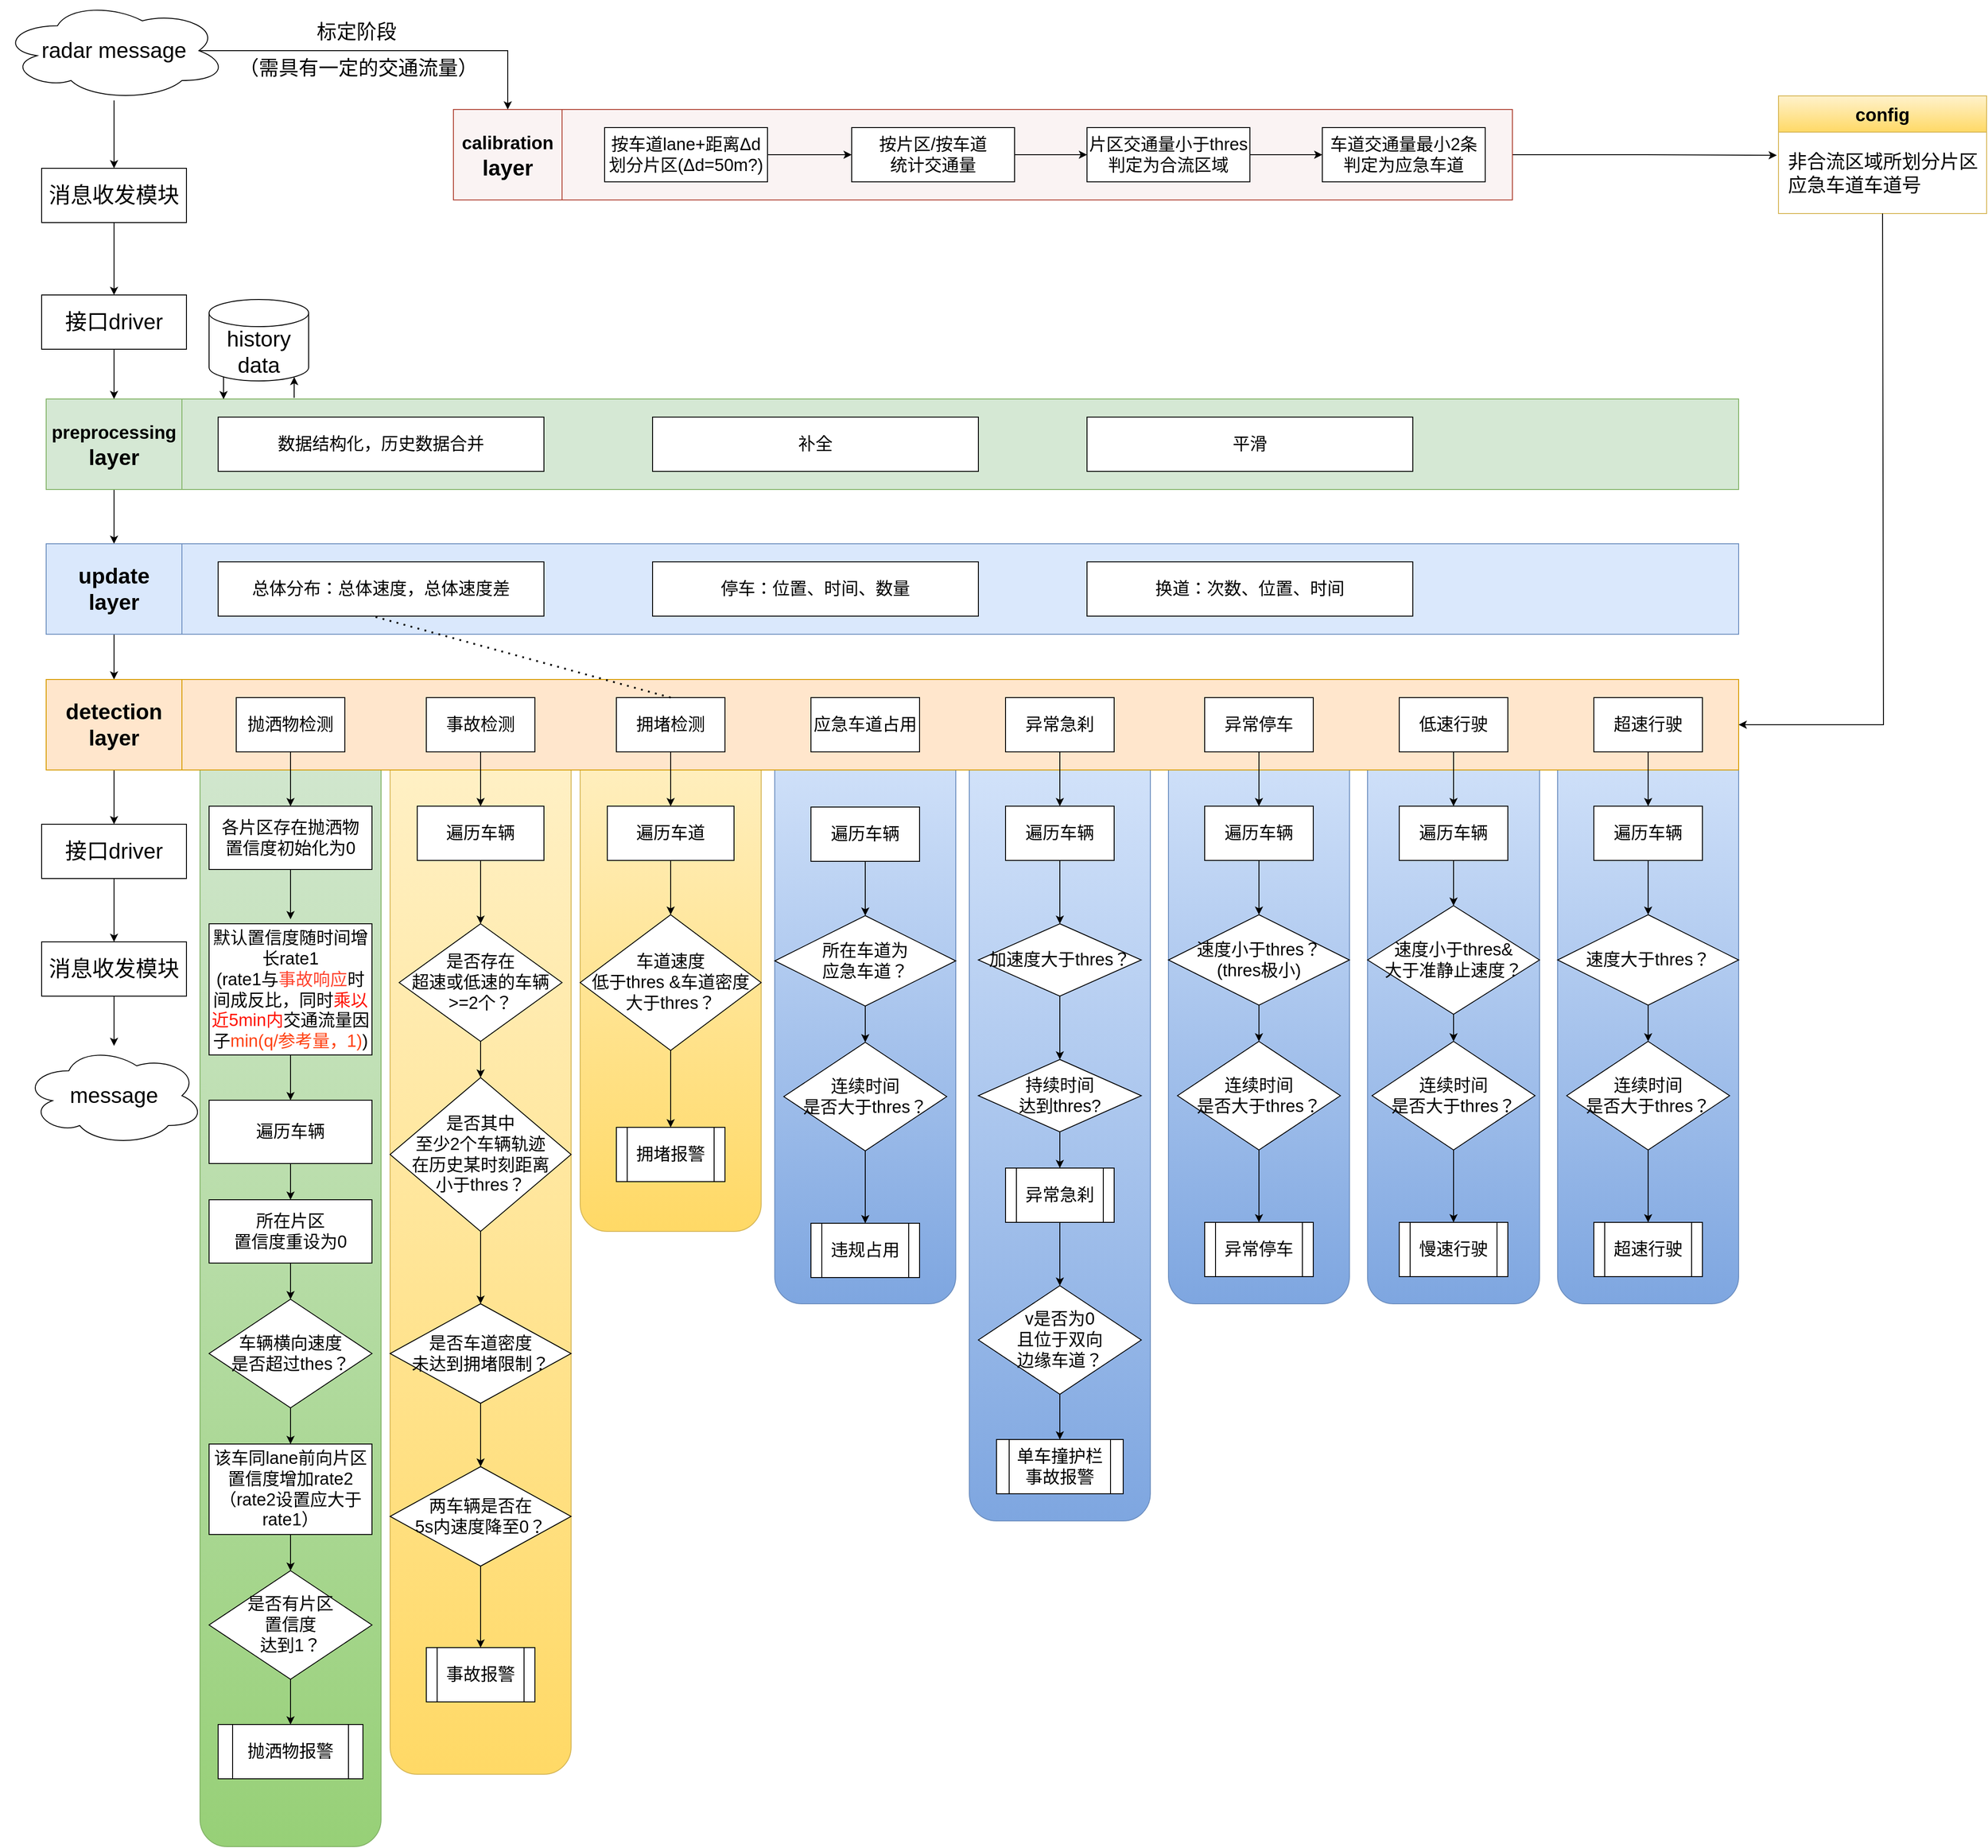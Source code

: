 <mxfile version="22.1.2" type="device" pages="2">
  <diagram id="B0U0mD4KRM_Q_W2eGFHO" name="v3.0">
    <mxGraphModel dx="3239" dy="1618" grid="1" gridSize="10" guides="1" tooltips="1" connect="1" arrows="1" fold="1" page="1" pageScale="1" pageWidth="827" pageHeight="1169" math="0" shadow="0">
      <root>
        <mxCell id="0" />
        <mxCell id="1" parent="0" />
        <mxCell id="-XhhIs5OCdHkjTZSGG36-1" value="" style="rounded=1;whiteSpace=wrap;html=1;fillColor=#dae8fc;strokeColor=#6c8ebf;gradientColor=#7ea6e0;" parent="1" vertex="1">
          <mxGeometry x="815" y="761" width="200" height="679" as="geometry" />
        </mxCell>
        <mxCell id="8Z4kEtWl0XJun9uBRfiq-1" value="" style="rounded=1;whiteSpace=wrap;html=1;fillColor=#dae8fc;strokeColor=#6c8ebf;gradientColor=#7ea6e0;" parent="1" vertex="1">
          <mxGeometry x="1470" y="760" width="190" height="680" as="geometry" />
        </mxCell>
        <mxCell id="vwTfCzCP0KanA7_dQzlS-35" value="" style="rounded=0;whiteSpace=wrap;html=1;fontSize=24;fontStyle=1;fillColor=#dae8fc;strokeColor=#6c8ebf;" parent="1" vertex="1">
          <mxGeometry x="130" y="600" width="1750" height="100" as="geometry" />
        </mxCell>
        <mxCell id="vwTfCzCP0KanA7_dQzlS-25" value="" style="rounded=0;whiteSpace=wrap;html=1;fontSize=24;fontStyle=1;fillColor=#d5e8d4;strokeColor=#82b366;" parent="1" vertex="1">
          <mxGeometry x="130" y="440" width="1750" height="100" as="geometry" />
        </mxCell>
        <mxCell id="CjFYAvQ1cW2XvD6JDxTC-31" value="" style="rounded=1;whiteSpace=wrap;html=1;fillColor=#dae8fc;strokeColor=#6c8ebf;gradientColor=#7ea6e0;" parent="1" vertex="1">
          <mxGeometry x="1680" y="760" width="200" height="680" as="geometry" />
        </mxCell>
        <mxCell id="vwTfCzCP0KanA7_dQzlS-2" value="" style="rounded=1;whiteSpace=wrap;html=1;fillColor=#dae8fc;strokeColor=#6c8ebf;gradientColor=#7ea6e0;" parent="1" vertex="1">
          <mxGeometry x="1250" y="760" width="200" height="680" as="geometry" />
        </mxCell>
        <mxCell id="vwTfCzCP0KanA7_dQzlS-3" value="" style="rounded=1;whiteSpace=wrap;html=1;fillColor=#fff2cc;strokeColor=#d6b656;gradientColor=#ffd966;" parent="1" vertex="1">
          <mxGeometry x="600" y="760" width="200" height="600" as="geometry" />
        </mxCell>
        <mxCell id="vwTfCzCP0KanA7_dQzlS-4" value="" style="rounded=1;whiteSpace=wrap;html=1;fillColor=#dae8fc;strokeColor=#6c8ebf;gradientColor=#7ea6e0;" parent="1" vertex="1">
          <mxGeometry x="1030" y="760" width="200" height="920" as="geometry" />
        </mxCell>
        <mxCell id="vwTfCzCP0KanA7_dQzlS-5" value="" style="rounded=1;whiteSpace=wrap;html=1;fillColor=#fff2cc;strokeColor=#d6b656;gradientColor=#ffd966;" parent="1" vertex="1">
          <mxGeometry x="390" y="760" width="200" height="1200" as="geometry" />
        </mxCell>
        <mxCell id="vwTfCzCP0KanA7_dQzlS-6" value="" style="rounded=1;whiteSpace=wrap;html=1;fillColor=#d5e8d4;strokeColor=#82b366;gradientColor=#97d077;" parent="1" vertex="1">
          <mxGeometry x="180" y="760" width="200" height="1280" as="geometry" />
        </mxCell>
        <mxCell id="vwTfCzCP0KanA7_dQzlS-7" value="" style="rounded=0;whiteSpace=wrap;html=1;fontSize=24;fontStyle=1;fillColor=#ffe6cc;strokeColor=#d79b00;" parent="1" vertex="1">
          <mxGeometry x="130" y="750" width="1750" height="100" as="geometry" />
        </mxCell>
        <mxCell id="vwTfCzCP0KanA7_dQzlS-8" value="抛洒物检测" style="rounded=0;whiteSpace=wrap;html=1;fontSize=19;" parent="1" vertex="1">
          <mxGeometry x="220" y="770" width="120" height="60" as="geometry" />
        </mxCell>
        <mxCell id="vwTfCzCP0KanA7_dQzlS-9" value="" style="edgeStyle=orthogonalEdgeStyle;rounded=0;orthogonalLoop=1;jettySize=auto;html=1;" parent="1" source="vwTfCzCP0KanA7_dQzlS-10" target="vwTfCzCP0KanA7_dQzlS-57" edge="1">
          <mxGeometry relative="1" as="geometry" />
        </mxCell>
        <mxCell id="vwTfCzCP0KanA7_dQzlS-10" value="事故检测" style="rounded=0;whiteSpace=wrap;html=1;fontSize=19;" parent="1" vertex="1">
          <mxGeometry x="430" y="770" width="120" height="60" as="geometry" />
        </mxCell>
        <mxCell id="vwTfCzCP0KanA7_dQzlS-11" value="" style="edgeStyle=orthogonalEdgeStyle;rounded=0;orthogonalLoop=1;jettySize=auto;html=1;entryX=0.5;entryY=0;entryDx=0;entryDy=0;" parent="1" source="vwTfCzCP0KanA7_dQzlS-12" target="vwTfCzCP0KanA7_dQzlS-63" edge="1">
          <mxGeometry relative="1" as="geometry">
            <mxPoint x="700" y="890.0" as="targetPoint" />
          </mxGeometry>
        </mxCell>
        <mxCell id="vwTfCzCP0KanA7_dQzlS-12" value="拥堵检测" style="rounded=0;whiteSpace=wrap;html=1;fontSize=19;" parent="1" vertex="1">
          <mxGeometry x="640" y="770" width="120" height="60" as="geometry" />
        </mxCell>
        <mxCell id="vwTfCzCP0KanA7_dQzlS-13" value="" style="edgeStyle=orthogonalEdgeStyle;rounded=0;orthogonalLoop=1;jettySize=auto;html=1;" parent="1" source="vwTfCzCP0KanA7_dQzlS-14" target="vwTfCzCP0KanA7_dQzlS-68" edge="1">
          <mxGeometry relative="1" as="geometry" />
        </mxCell>
        <mxCell id="vwTfCzCP0KanA7_dQzlS-14" value="异常急刹" style="rounded=0;whiteSpace=wrap;html=1;fontSize=19;" parent="1" vertex="1">
          <mxGeometry x="1070" y="770" width="120" height="60" as="geometry" />
        </mxCell>
        <mxCell id="vwTfCzCP0KanA7_dQzlS-17" value="" style="edgeStyle=orthogonalEdgeStyle;rounded=0;orthogonalLoop=1;jettySize=auto;html=1;" parent="1" source="vwTfCzCP0KanA7_dQzlS-18" target="vwTfCzCP0KanA7_dQzlS-80" edge="1">
          <mxGeometry relative="1" as="geometry" />
        </mxCell>
        <mxCell id="vwTfCzCP0KanA7_dQzlS-18" value="异常停车" style="rounded=0;whiteSpace=wrap;html=1;fontSize=19;" parent="1" vertex="1">
          <mxGeometry x="1290" y="770" width="120" height="60" as="geometry" />
        </mxCell>
        <mxCell id="vwTfCzCP0KanA7_dQzlS-19" value="" style="edgeStyle=orthogonalEdgeStyle;rounded=0;orthogonalLoop=1;jettySize=auto;html=1;" parent="1" source="vwTfCzCP0KanA7_dQzlS-20" target="vwTfCzCP0KanA7_dQzlS-45" edge="1">
          <mxGeometry relative="1" as="geometry" />
        </mxCell>
        <mxCell id="vwTfCzCP0KanA7_dQzlS-21" value="" style="edgeStyle=orthogonalEdgeStyle;rounded=0;orthogonalLoop=1;jettySize=auto;html=1;" parent="1" source="vwTfCzCP0KanA7_dQzlS-22" target="vwTfCzCP0KanA7_dQzlS-30" edge="1">
          <mxGeometry relative="1" as="geometry" />
        </mxCell>
        <mxCell id="vwTfCzCP0KanA7_dQzlS-22" value="radar message" style="ellipse;shape=cloud;whiteSpace=wrap;html=1;fontSize=24;" parent="1" vertex="1">
          <mxGeometry x="-40" width="250" height="110" as="geometry" />
        </mxCell>
        <mxCell id="vwTfCzCP0KanA7_dQzlS-23" value="" style="edgeStyle=orthogonalEdgeStyle;rounded=0;orthogonalLoop=1;jettySize=auto;html=1;" parent="1" source="vwTfCzCP0KanA7_dQzlS-24" target="vwTfCzCP0KanA7_dQzlS-34" edge="1">
          <mxGeometry relative="1" as="geometry" />
        </mxCell>
        <mxCell id="vwTfCzCP0KanA7_dQzlS-24" value="&lt;font style=&quot;font-size: 20px;&quot;&gt;preprocessing &lt;/font&gt;&lt;font style=&quot;font-size: 24px;&quot;&gt;layer&lt;/font&gt;" style="rounded=0;whiteSpace=wrap;html=1;fontSize=24;fontStyle=1;fillColor=#d5e8d4;strokeColor=#82b366;" parent="1" vertex="1">
          <mxGeometry x="10" y="440" width="150" height="100" as="geometry" />
        </mxCell>
        <mxCell id="vwTfCzCP0KanA7_dQzlS-26" value="数据结构化，历史数据合并" style="rounded=0;whiteSpace=wrap;html=1;fontSize=19;" parent="1" vertex="1">
          <mxGeometry x="200" y="460" width="360" height="60" as="geometry" />
        </mxCell>
        <mxCell id="vwTfCzCP0KanA7_dQzlS-27" value="补全" style="rounded=0;whiteSpace=wrap;html=1;fontSize=19;" parent="1" vertex="1">
          <mxGeometry x="680" y="460" width="360" height="60" as="geometry" />
        </mxCell>
        <mxCell id="vwTfCzCP0KanA7_dQzlS-28" value="平滑" style="rounded=0;whiteSpace=wrap;html=1;fontSize=19;" parent="1" vertex="1">
          <mxGeometry x="1160" y="460" width="360" height="60" as="geometry" />
        </mxCell>
        <mxCell id="vwTfCzCP0KanA7_dQzlS-29" value="" style="edgeStyle=orthogonalEdgeStyle;rounded=0;orthogonalLoop=1;jettySize=auto;html=1;" parent="1" source="vwTfCzCP0KanA7_dQzlS-30" target="vwTfCzCP0KanA7_dQzlS-31" edge="1">
          <mxGeometry relative="1" as="geometry" />
        </mxCell>
        <mxCell id="vwTfCzCP0KanA7_dQzlS-30" value="&lt;font style=&quot;font-size: 24px;&quot;&gt;消息收发模块&lt;/font&gt;" style="rounded=0;whiteSpace=wrap;html=1;" parent="1" vertex="1">
          <mxGeometry x="5" y="185" width="160" height="60" as="geometry" />
        </mxCell>
        <mxCell id="vwTfCzCP0KanA7_dQzlS-31" value="&lt;font style=&quot;font-size: 24px;&quot;&gt;接口driver&lt;/font&gt;" style="whiteSpace=wrap;html=1;rounded=0;" parent="1" vertex="1">
          <mxGeometry x="5" y="325" width="160" height="60" as="geometry" />
        </mxCell>
        <mxCell id="vwTfCzCP0KanA7_dQzlS-32" value="" style="endArrow=classic;html=1;rounded=0;exitX=0.5;exitY=1;exitDx=0;exitDy=0;entryX=0.5;entryY=0;entryDx=0;entryDy=0;" parent="1" source="vwTfCzCP0KanA7_dQzlS-31" target="vwTfCzCP0KanA7_dQzlS-24" edge="1">
          <mxGeometry width="50" height="50" relative="1" as="geometry">
            <mxPoint x="810" y="350" as="sourcePoint" />
            <mxPoint x="860" y="300" as="targetPoint" />
            <Array as="points" />
          </mxGeometry>
        </mxCell>
        <mxCell id="vwTfCzCP0KanA7_dQzlS-33" value="" style="edgeStyle=orthogonalEdgeStyle;rounded=0;orthogonalLoop=1;jettySize=auto;html=1;" parent="1" source="vwTfCzCP0KanA7_dQzlS-34" target="vwTfCzCP0KanA7_dQzlS-20" edge="1">
          <mxGeometry relative="1" as="geometry" />
        </mxCell>
        <mxCell id="vwTfCzCP0KanA7_dQzlS-34" value="&lt;font style=&quot;font-size: 24px;&quot;&gt;update &lt;br&gt;layer&lt;/font&gt;" style="rounded=0;whiteSpace=wrap;html=1;fontSize=24;fontStyle=1;fillColor=#dae8fc;strokeColor=#6c8ebf;" parent="1" vertex="1">
          <mxGeometry x="10" y="600" width="150" height="100" as="geometry" />
        </mxCell>
        <mxCell id="vwTfCzCP0KanA7_dQzlS-36" value="总体分布：总体速度，总体速度差" style="rounded=0;whiteSpace=wrap;html=1;fontSize=19;" parent="1" vertex="1">
          <mxGeometry x="200" y="620" width="360" height="60" as="geometry" />
        </mxCell>
        <mxCell id="vwTfCzCP0KanA7_dQzlS-37" value="停车：位置、时间、数量" style="rounded=0;whiteSpace=wrap;html=1;fontSize=19;" parent="1" vertex="1">
          <mxGeometry x="680" y="620" width="360" height="60" as="geometry" />
        </mxCell>
        <mxCell id="vwTfCzCP0KanA7_dQzlS-38" value="换道：次数、位置、时间" style="rounded=0;whiteSpace=wrap;html=1;fontSize=19;" parent="1" vertex="1">
          <mxGeometry x="1160" y="620" width="360" height="60" as="geometry" />
        </mxCell>
        <mxCell id="vwTfCzCP0KanA7_dQzlS-39" value="&lt;font style=&quot;font-size: 24px;&quot;&gt;history&lt;br&gt;data&lt;/font&gt;" style="shape=cylinder3;whiteSpace=wrap;html=1;boundedLbl=1;backgroundOutline=1;size=15;" parent="1" vertex="1">
          <mxGeometry x="190" y="330" width="110" height="90" as="geometry" />
        </mxCell>
        <mxCell id="vwTfCzCP0KanA7_dQzlS-40" value="" style="endArrow=classic;html=1;rounded=0;exitX=0.145;exitY=1;exitDx=0;exitDy=-4.35;exitPerimeter=0;entryX=0.21;entryY=0.002;entryDx=0;entryDy=0;entryPerimeter=0;" parent="1" source="vwTfCzCP0KanA7_dQzlS-39" edge="1">
          <mxGeometry width="50" height="50" relative="1" as="geometry">
            <mxPoint x="341" y="310" as="sourcePoint" />
            <mxPoint x="206" y="440.2" as="targetPoint" />
          </mxGeometry>
        </mxCell>
        <mxCell id="vwTfCzCP0KanA7_dQzlS-41" value="" style="endArrow=classic;html=1;rounded=0;exitX=0.262;exitY=-0.012;exitDx=0;exitDy=0;exitPerimeter=0;entryX=0.855;entryY=1;entryDx=0;entryDy=-4.35;entryPerimeter=0;" parent="1" target="vwTfCzCP0KanA7_dQzlS-39" edge="1">
          <mxGeometry width="50" height="50" relative="1" as="geometry">
            <mxPoint x="284" y="438.8" as="sourcePoint" />
            <mxPoint x="216" y="450" as="targetPoint" />
          </mxGeometry>
        </mxCell>
        <mxCell id="vwTfCzCP0KanA7_dQzlS-42" value="" style="edgeStyle=orthogonalEdgeStyle;rounded=0;orthogonalLoop=1;jettySize=auto;html=1;" parent="1" source="vwTfCzCP0KanA7_dQzlS-43" target="vwTfCzCP0KanA7_dQzlS-46" edge="1">
          <mxGeometry relative="1" as="geometry" />
        </mxCell>
        <mxCell id="vwTfCzCP0KanA7_dQzlS-43" value="&lt;font style=&quot;font-size: 24px;&quot;&gt;消息收发模块&lt;/font&gt;" style="rounded=0;whiteSpace=wrap;html=1;" parent="1" vertex="1">
          <mxGeometry x="5" y="1040" width="160" height="60" as="geometry" />
        </mxCell>
        <mxCell id="vwTfCzCP0KanA7_dQzlS-44" value="" style="edgeStyle=orthogonalEdgeStyle;rounded=0;orthogonalLoop=1;jettySize=auto;html=1;" parent="1" source="vwTfCzCP0KanA7_dQzlS-45" target="vwTfCzCP0KanA7_dQzlS-43" edge="1">
          <mxGeometry relative="1" as="geometry" />
        </mxCell>
        <mxCell id="vwTfCzCP0KanA7_dQzlS-45" value="&lt;font style=&quot;font-size: 24px;&quot;&gt;接口driver&lt;/font&gt;" style="whiteSpace=wrap;html=1;rounded=0;" parent="1" vertex="1">
          <mxGeometry x="5" y="910" width="160" height="60" as="geometry" />
        </mxCell>
        <mxCell id="vwTfCzCP0KanA7_dQzlS-46" value="message" style="ellipse;shape=cloud;whiteSpace=wrap;html=1;fontSize=24;" parent="1" vertex="1">
          <mxGeometry x="-15" y="1155" width="200" height="110" as="geometry" />
        </mxCell>
        <mxCell id="vwTfCzCP0KanA7_dQzlS-47" value="" style="endArrow=classic;html=1;rounded=0;exitX=0.5;exitY=1;exitDx=0;exitDy=0;" parent="1" source="vwTfCzCP0KanA7_dQzlS-8" target="vwTfCzCP0KanA7_dQzlS-51" edge="1">
          <mxGeometry width="50" height="50" relative="1" as="geometry">
            <mxPoint x="860" y="940" as="sourcePoint" />
            <mxPoint x="280" y="890" as="targetPoint" />
          </mxGeometry>
        </mxCell>
        <mxCell id="vwTfCzCP0KanA7_dQzlS-50" value="" style="edgeStyle=orthogonalEdgeStyle;rounded=0;orthogonalLoop=1;jettySize=auto;html=1;entryX=0.5;entryY=0;entryDx=0;entryDy=0;" parent="1" source="vwTfCzCP0KanA7_dQzlS-51" edge="1">
          <mxGeometry relative="1" as="geometry">
            <mxPoint x="280" y="1015" as="targetPoint" />
          </mxGeometry>
        </mxCell>
        <mxCell id="vwTfCzCP0KanA7_dQzlS-51" value="各片区存在抛洒物&lt;br&gt;置信度初始化为0" style="rounded=0;whiteSpace=wrap;html=1;fontSize=19;" parent="1" vertex="1">
          <mxGeometry x="190" y="890" width="180" height="70" as="geometry" />
        </mxCell>
        <mxCell id="vwTfCzCP0KanA7_dQzlS-53" value="" style="edgeStyle=orthogonalEdgeStyle;rounded=0;orthogonalLoop=1;jettySize=auto;html=1;exitX=0.5;exitY=1;exitDx=0;exitDy=0;" parent="1" source="vwTfCzCP0KanA7_dQzlS-100" target="vwTfCzCP0KanA7_dQzlS-55" edge="1">
          <mxGeometry relative="1" as="geometry">
            <mxPoint x="280" y="1555" as="targetPoint" />
            <mxPoint x="280" y="1815" as="sourcePoint" />
          </mxGeometry>
        </mxCell>
        <mxCell id="vwTfCzCP0KanA7_dQzlS-55" value="抛洒物报警" style="shape=process;whiteSpace=wrap;html=1;backgroundOutline=1;fontSize=19;rounded=0;" parent="1" vertex="1">
          <mxGeometry x="200" y="1905" width="160" height="60" as="geometry" />
        </mxCell>
        <mxCell id="vwTfCzCP0KanA7_dQzlS-56" value="" style="edgeStyle=orthogonalEdgeStyle;rounded=0;orthogonalLoop=1;jettySize=auto;html=1;" parent="1" source="vwTfCzCP0KanA7_dQzlS-57" target="vwTfCzCP0KanA7_dQzlS-58" edge="1">
          <mxGeometry relative="1" as="geometry" />
        </mxCell>
        <mxCell id="vwTfCzCP0KanA7_dQzlS-57" value="遍历车辆" style="rounded=0;whiteSpace=wrap;html=1;fontSize=19;" parent="1" vertex="1">
          <mxGeometry x="420" y="890" width="140" height="60" as="geometry" />
        </mxCell>
        <mxCell id="vwTfCzCP0KanA7_dQzlS-103" value="" style="edgeStyle=orthogonalEdgeStyle;rounded=0;orthogonalLoop=1;jettySize=auto;html=1;" parent="1" source="vwTfCzCP0KanA7_dQzlS-58" target="vwTfCzCP0KanA7_dQzlS-102" edge="1">
          <mxGeometry relative="1" as="geometry" />
        </mxCell>
        <mxCell id="vwTfCzCP0KanA7_dQzlS-58" value="是否存在&lt;br&gt;超速或低速的车辆&amp;gt;=2个？" style="rhombus;whiteSpace=wrap;html=1;fontSize=19;rounded=0;" parent="1" vertex="1">
          <mxGeometry x="400" y="1020" width="180" height="130" as="geometry" />
        </mxCell>
        <mxCell id="vwTfCzCP0KanA7_dQzlS-60" value="事故报警" style="shape=process;whiteSpace=wrap;html=1;backgroundOutline=1;fontSize=19;rounded=0;" parent="1" vertex="1">
          <mxGeometry x="430" y="1820" width="120" height="60" as="geometry" />
        </mxCell>
        <mxCell id="vwTfCzCP0KanA7_dQzlS-61" value="" style="endArrow=none;dashed=1;html=1;dashPattern=1 3;strokeWidth=2;rounded=0;entryX=0.477;entryY=1.004;entryDx=0;entryDy=0;exitX=0.5;exitY=0;exitDx=0;exitDy=0;entryPerimeter=0;" parent="1" source="vwTfCzCP0KanA7_dQzlS-12" target="vwTfCzCP0KanA7_dQzlS-36" edge="1">
          <mxGeometry width="50" height="50" relative="1" as="geometry">
            <mxPoint x="840" y="970" as="sourcePoint" />
            <mxPoint x="890" y="920" as="targetPoint" />
          </mxGeometry>
        </mxCell>
        <mxCell id="vwTfCzCP0KanA7_dQzlS-62" value="" style="edgeStyle=orthogonalEdgeStyle;rounded=0;orthogonalLoop=1;jettySize=auto;html=1;entryX=0.5;entryY=0;entryDx=0;entryDy=0;" parent="1" source="vwTfCzCP0KanA7_dQzlS-63" target="vwTfCzCP0KanA7_dQzlS-65" edge="1">
          <mxGeometry relative="1" as="geometry">
            <mxPoint x="700" y="1030.0" as="targetPoint" />
          </mxGeometry>
        </mxCell>
        <mxCell id="vwTfCzCP0KanA7_dQzlS-63" value="遍历车道" style="rounded=0;whiteSpace=wrap;html=1;fontSize=19;" parent="1" vertex="1">
          <mxGeometry x="630" y="890" width="140" height="60" as="geometry" />
        </mxCell>
        <mxCell id="vwTfCzCP0KanA7_dQzlS-64" value="" style="edgeStyle=orthogonalEdgeStyle;rounded=0;orthogonalLoop=1;jettySize=auto;html=1;" parent="1" source="vwTfCzCP0KanA7_dQzlS-65" target="vwTfCzCP0KanA7_dQzlS-66" edge="1">
          <mxGeometry relative="1" as="geometry" />
        </mxCell>
        <mxCell id="vwTfCzCP0KanA7_dQzlS-65" value="车道速度&lt;br&gt;低于thres &amp;amp;车道密度&lt;br&gt;大于thres？" style="rhombus;whiteSpace=wrap;html=1;fontSize=19;rounded=0;" parent="1" vertex="1">
          <mxGeometry x="600" y="1010" width="200" height="150" as="geometry" />
        </mxCell>
        <mxCell id="vwTfCzCP0KanA7_dQzlS-66" value="拥堵报警" style="shape=process;whiteSpace=wrap;html=1;backgroundOutline=1;fontSize=19;rounded=0;" parent="1" vertex="1">
          <mxGeometry x="640" y="1245" width="120" height="60" as="geometry" />
        </mxCell>
        <mxCell id="vwTfCzCP0KanA7_dQzlS-67" value="" style="edgeStyle=orthogonalEdgeStyle;rounded=0;orthogonalLoop=1;jettySize=auto;html=1;" parent="1" source="vwTfCzCP0KanA7_dQzlS-68" target="vwTfCzCP0KanA7_dQzlS-70" edge="1">
          <mxGeometry relative="1" as="geometry" />
        </mxCell>
        <mxCell id="vwTfCzCP0KanA7_dQzlS-68" value="遍历车辆" style="rounded=0;whiteSpace=wrap;html=1;fontSize=19;" parent="1" vertex="1">
          <mxGeometry x="1070" y="890" width="120" height="60" as="geometry" />
        </mxCell>
        <mxCell id="vwTfCzCP0KanA7_dQzlS-69" value="" style="edgeStyle=orthogonalEdgeStyle;rounded=0;orthogonalLoop=1;jettySize=auto;html=1;" parent="1" source="vwTfCzCP0KanA7_dQzlS-70" target="CjFYAvQ1cW2XvD6JDxTC-10" edge="1">
          <mxGeometry relative="1" as="geometry">
            <mxPoint x="1130" y="1170" as="targetPoint" />
          </mxGeometry>
        </mxCell>
        <mxCell id="vwTfCzCP0KanA7_dQzlS-70" value="加速度大于thres？" style="rhombus;whiteSpace=wrap;html=1;fontSize=19;rounded=0;" parent="1" vertex="1">
          <mxGeometry x="1040" y="1020" width="180" height="80" as="geometry" />
        </mxCell>
        <mxCell id="vwTfCzCP0KanA7_dQzlS-106" value="" style="edgeStyle=orthogonalEdgeStyle;rounded=0;orthogonalLoop=1;jettySize=auto;html=1;" parent="1" source="vwTfCzCP0KanA7_dQzlS-71" target="vwTfCzCP0KanA7_dQzlS-105" edge="1">
          <mxGeometry relative="1" as="geometry" />
        </mxCell>
        <mxCell id="vwTfCzCP0KanA7_dQzlS-71" value="异常急刹" style="shape=process;whiteSpace=wrap;html=1;backgroundOutline=1;fontSize=19;rounded=0;" parent="1" vertex="1">
          <mxGeometry x="1070" y="1290" width="120" height="60" as="geometry" />
        </mxCell>
        <mxCell id="vwTfCzCP0KanA7_dQzlS-79" value="" style="edgeStyle=orthogonalEdgeStyle;rounded=0;orthogonalLoop=1;jettySize=auto;html=1;" parent="1" source="vwTfCzCP0KanA7_dQzlS-80" target="vwTfCzCP0KanA7_dQzlS-82" edge="1">
          <mxGeometry relative="1" as="geometry" />
        </mxCell>
        <mxCell id="vwTfCzCP0KanA7_dQzlS-80" value="遍历车辆" style="rounded=0;whiteSpace=wrap;html=1;fontSize=19;" parent="1" vertex="1">
          <mxGeometry x="1290" y="890" width="120" height="60" as="geometry" />
        </mxCell>
        <mxCell id="vwTfCzCP0KanA7_dQzlS-81" value="" style="edgeStyle=orthogonalEdgeStyle;rounded=0;orthogonalLoop=1;jettySize=auto;html=1;" parent="1" source="vwTfCzCP0KanA7_dQzlS-82" target="vwTfCzCP0KanA7_dQzlS-84" edge="1">
          <mxGeometry relative="1" as="geometry" />
        </mxCell>
        <mxCell id="vwTfCzCP0KanA7_dQzlS-82" value="速度小于thres？&lt;br&gt;(thres极小)" style="rhombus;whiteSpace=wrap;html=1;fontSize=19;rounded=0;" parent="1" vertex="1">
          <mxGeometry x="1250" y="1010" width="200" height="100" as="geometry" />
        </mxCell>
        <mxCell id="CjFYAvQ1cW2XvD6JDxTC-13" value="" style="edgeStyle=orthogonalEdgeStyle;rounded=0;orthogonalLoop=1;jettySize=auto;html=1;entryX=0.5;entryY=0;entryDx=0;entryDy=0;" parent="1" source="vwTfCzCP0KanA7_dQzlS-84" target="CjFYAvQ1cW2XvD6JDxTC-6" edge="1">
          <mxGeometry relative="1" as="geometry">
            <mxPoint x="1350" y="1320" as="targetPoint" />
          </mxGeometry>
        </mxCell>
        <mxCell id="vwTfCzCP0KanA7_dQzlS-84" value="连续时间&lt;br&gt;是否大于thres？" style="rhombus;whiteSpace=wrap;html=1;fontSize=19;rounded=0;" parent="1" vertex="1">
          <mxGeometry x="1260" y="1150" width="180" height="120" as="geometry" />
        </mxCell>
        <mxCell id="vwTfCzCP0KanA7_dQzlS-95" value="" style="edgeStyle=orthogonalEdgeStyle;rounded=0;orthogonalLoop=1;jettySize=auto;html=1;" parent="1" source="vwTfCzCP0KanA7_dQzlS-89" target="vwTfCzCP0KanA7_dQzlS-92" edge="1">
          <mxGeometry relative="1" as="geometry" />
        </mxCell>
        <mxCell id="vwTfCzCP0KanA7_dQzlS-89" value="遍历车辆" style="rounded=0;whiteSpace=wrap;html=1;fontSize=19;" parent="1" vertex="1">
          <mxGeometry x="190" y="1215" width="180" height="70" as="geometry" />
        </mxCell>
        <mxCell id="vwTfCzCP0KanA7_dQzlS-97" value="" style="edgeStyle=orthogonalEdgeStyle;rounded=0;orthogonalLoop=1;jettySize=auto;html=1;" parent="1" source="vwTfCzCP0KanA7_dQzlS-92" target="vwTfCzCP0KanA7_dQzlS-96" edge="1">
          <mxGeometry relative="1" as="geometry" />
        </mxCell>
        <mxCell id="vwTfCzCP0KanA7_dQzlS-92" value="所在片区&lt;br&gt;置信度重设为0" style="rounded=0;whiteSpace=wrap;html=1;fontSize=19;" parent="1" vertex="1">
          <mxGeometry x="190" y="1325" width="180" height="70" as="geometry" />
        </mxCell>
        <mxCell id="vwTfCzCP0KanA7_dQzlS-94" value="" style="edgeStyle=orthogonalEdgeStyle;rounded=0;orthogonalLoop=1;jettySize=auto;html=1;" parent="1" source="vwTfCzCP0KanA7_dQzlS-93" target="vwTfCzCP0KanA7_dQzlS-89" edge="1">
          <mxGeometry relative="1" as="geometry" />
        </mxCell>
        <mxCell id="vwTfCzCP0KanA7_dQzlS-93" value="默认置信度随时间增长rate1&lt;br&gt;(rate1与&lt;font color=&quot;#ff432e&quot;&gt;事故响应&lt;/font&gt;时间成反比，同时&lt;font color=&quot;#ff1303&quot;&gt;乘以近5min内&lt;/font&gt;交通流量因子&lt;font color=&quot;#ff4112&quot;&gt;min(q/参考量，1)&lt;/font&gt;)" style="rounded=0;whiteSpace=wrap;html=1;fontSize=19;" parent="1" vertex="1">
          <mxGeometry x="190" y="1020" width="180" height="145" as="geometry" />
        </mxCell>
        <mxCell id="vwTfCzCP0KanA7_dQzlS-99" value="" style="edgeStyle=orthogonalEdgeStyle;rounded=0;orthogonalLoop=1;jettySize=auto;html=1;" parent="1" source="vwTfCzCP0KanA7_dQzlS-96" target="vwTfCzCP0KanA7_dQzlS-98" edge="1">
          <mxGeometry relative="1" as="geometry" />
        </mxCell>
        <mxCell id="vwTfCzCP0KanA7_dQzlS-96" value="车辆横向速度&lt;br&gt;是否超过thes？" style="rhombus;whiteSpace=wrap;html=1;fontSize=19;rounded=0;" parent="1" vertex="1">
          <mxGeometry x="190" y="1435" width="180" height="120" as="geometry" />
        </mxCell>
        <mxCell id="vwTfCzCP0KanA7_dQzlS-101" value="" style="edgeStyle=orthogonalEdgeStyle;rounded=0;orthogonalLoop=1;jettySize=auto;html=1;" parent="1" source="vwTfCzCP0KanA7_dQzlS-98" target="vwTfCzCP0KanA7_dQzlS-100" edge="1">
          <mxGeometry relative="1" as="geometry" />
        </mxCell>
        <mxCell id="vwTfCzCP0KanA7_dQzlS-98" value="该车同lane前向片区置信度增加rate2&lt;br&gt;（rate2设置应大于rate1）" style="whiteSpace=wrap;html=1;fontSize=19;rounded=0;" parent="1" vertex="1">
          <mxGeometry x="190" y="1595" width="180" height="100" as="geometry" />
        </mxCell>
        <mxCell id="vwTfCzCP0KanA7_dQzlS-100" value="是否有片区&lt;br&gt;置信度&lt;br&gt;达到1？" style="rhombus;whiteSpace=wrap;html=1;fontSize=19;rounded=0;" parent="1" vertex="1">
          <mxGeometry x="190" y="1735" width="180" height="120" as="geometry" />
        </mxCell>
        <mxCell id="vwTfCzCP0KanA7_dQzlS-104" value="" style="edgeStyle=orthogonalEdgeStyle;rounded=0;orthogonalLoop=1;jettySize=auto;html=1;entryX=0.5;entryY=0;entryDx=0;entryDy=0;" parent="1" source="vwTfCzCP0KanA7_dQzlS-102" target="bd58KautNBTAlfxkl3D6-1" edge="1">
          <mxGeometry relative="1" as="geometry">
            <mxPoint x="490" y="1420" as="targetPoint" />
          </mxGeometry>
        </mxCell>
        <mxCell id="vwTfCzCP0KanA7_dQzlS-102" value="是否其中&lt;br&gt;至少2个车辆轨迹&lt;br&gt;在历史某时刻距离&lt;br&gt;小于thres？" style="rhombus;whiteSpace=wrap;html=1;fontSize=19;rounded=0;" parent="1" vertex="1">
          <mxGeometry x="390" y="1190" width="200" height="170" as="geometry" />
        </mxCell>
        <mxCell id="vwTfCzCP0KanA7_dQzlS-108" value="" style="edgeStyle=orthogonalEdgeStyle;rounded=0;orthogonalLoop=1;jettySize=auto;html=1;" parent="1" source="vwTfCzCP0KanA7_dQzlS-105" target="vwTfCzCP0KanA7_dQzlS-107" edge="1">
          <mxGeometry relative="1" as="geometry" />
        </mxCell>
        <mxCell id="vwTfCzCP0KanA7_dQzlS-105" value="v是否为0&lt;br&gt;且位于双向&lt;br&gt;边缘车道？" style="rhombus;whiteSpace=wrap;html=1;fontSize=19;rounded=0;" parent="1" vertex="1">
          <mxGeometry x="1040" y="1420" width="180" height="120" as="geometry" />
        </mxCell>
        <mxCell id="vwTfCzCP0KanA7_dQzlS-107" value="单车撞护栏&lt;br&gt;事故报警" style="shape=process;whiteSpace=wrap;html=1;backgroundOutline=1;fontSize=19;rounded=0;" parent="1" vertex="1">
          <mxGeometry x="1060" y="1590" width="140" height="60" as="geometry" />
        </mxCell>
        <mxCell id="bd58KautNBTAlfxkl3D6-2" value="" style="edgeStyle=orthogonalEdgeStyle;rounded=0;orthogonalLoop=1;jettySize=auto;html=1;entryX=0.5;entryY=0;entryDx=0;entryDy=0;" parent="1" source="bd58KautNBTAlfxkl3D6-1" target="CjFYAvQ1cW2XvD6JDxTC-3" edge="1">
          <mxGeometry relative="1" as="geometry">
            <mxPoint x="490" y="1600" as="targetPoint" />
          </mxGeometry>
        </mxCell>
        <mxCell id="bd58KautNBTAlfxkl3D6-1" value="是否车道密度&lt;br&gt;未达到拥堵限制？" style="rhombus;whiteSpace=wrap;html=1;fontSize=19;rounded=0;" parent="1" vertex="1">
          <mxGeometry x="390" y="1440" width="200" height="110" as="geometry" />
        </mxCell>
        <mxCell id="CjFYAvQ1cW2XvD6JDxTC-2" value="" style="edgeStyle=orthogonalEdgeStyle;rounded=0;orthogonalLoop=1;jettySize=auto;html=1;exitX=0.5;exitY=1;exitDx=0;exitDy=0;" parent="1" source="CjFYAvQ1cW2XvD6JDxTC-3" target="vwTfCzCP0KanA7_dQzlS-60" edge="1">
          <mxGeometry relative="1" as="geometry">
            <mxPoint x="490" y="1760" as="sourcePoint" />
          </mxGeometry>
        </mxCell>
        <mxCell id="CjFYAvQ1cW2XvD6JDxTC-3" value="两车辆是否在&lt;br&gt;5s内速度降至0？" style="rhombus;whiteSpace=wrap;html=1;fontSize=19;rounded=0;" parent="1" vertex="1">
          <mxGeometry x="390" y="1620" width="200" height="110" as="geometry" />
        </mxCell>
        <mxCell id="CjFYAvQ1cW2XvD6JDxTC-6" value="异常停车" style="shape=process;whiteSpace=wrap;html=1;backgroundOutline=1;fontSize=19;rounded=0;" parent="1" vertex="1">
          <mxGeometry x="1290" y="1350" width="120" height="60" as="geometry" />
        </mxCell>
        <mxCell id="CjFYAvQ1cW2XvD6JDxTC-11" value="" style="edgeStyle=orthogonalEdgeStyle;rounded=0;orthogonalLoop=1;jettySize=auto;html=1;" parent="1" source="CjFYAvQ1cW2XvD6JDxTC-10" target="vwTfCzCP0KanA7_dQzlS-71" edge="1">
          <mxGeometry relative="1" as="geometry" />
        </mxCell>
        <mxCell id="CjFYAvQ1cW2XvD6JDxTC-10" value="持续时间&lt;br&gt;达到thres?" style="rhombus;whiteSpace=wrap;html=1;fontSize=19;rounded=0;" parent="1" vertex="1">
          <mxGeometry x="1040" y="1170" width="180" height="80" as="geometry" />
        </mxCell>
        <mxCell id="CjFYAvQ1cW2XvD6JDxTC-32" value="" style="edgeStyle=orthogonalEdgeStyle;rounded=0;orthogonalLoop=1;jettySize=auto;html=1;" parent="1" source="CjFYAvQ1cW2XvD6JDxTC-33" target="CjFYAvQ1cW2XvD6JDxTC-35" edge="1">
          <mxGeometry relative="1" as="geometry" />
        </mxCell>
        <mxCell id="CjFYAvQ1cW2XvD6JDxTC-33" value="超速行驶" style="rounded=0;whiteSpace=wrap;html=1;fontSize=19;" parent="1" vertex="1">
          <mxGeometry x="1720" y="770" width="120" height="60" as="geometry" />
        </mxCell>
        <mxCell id="CjFYAvQ1cW2XvD6JDxTC-34" value="" style="edgeStyle=orthogonalEdgeStyle;rounded=0;orthogonalLoop=1;jettySize=auto;html=1;" parent="1" source="CjFYAvQ1cW2XvD6JDxTC-35" target="CjFYAvQ1cW2XvD6JDxTC-37" edge="1">
          <mxGeometry relative="1" as="geometry" />
        </mxCell>
        <mxCell id="CjFYAvQ1cW2XvD6JDxTC-35" value="遍历车辆" style="rounded=0;whiteSpace=wrap;html=1;fontSize=19;" parent="1" vertex="1">
          <mxGeometry x="1720" y="890" width="120" height="60" as="geometry" />
        </mxCell>
        <mxCell id="CjFYAvQ1cW2XvD6JDxTC-36" value="" style="edgeStyle=orthogonalEdgeStyle;rounded=0;orthogonalLoop=1;jettySize=auto;html=1;" parent="1" source="CjFYAvQ1cW2XvD6JDxTC-37" target="CjFYAvQ1cW2XvD6JDxTC-40" edge="1">
          <mxGeometry relative="1" as="geometry" />
        </mxCell>
        <mxCell id="CjFYAvQ1cW2XvD6JDxTC-37" value="速度大于thres？" style="rhombus;whiteSpace=wrap;html=1;fontSize=19;rounded=0;" parent="1" vertex="1">
          <mxGeometry x="1680" y="1010" width="200" height="100" as="geometry" />
        </mxCell>
        <mxCell id="CjFYAvQ1cW2XvD6JDxTC-39" value="" style="edgeStyle=orthogonalEdgeStyle;rounded=0;orthogonalLoop=1;jettySize=auto;html=1;entryX=0.5;entryY=0;entryDx=0;entryDy=0;" parent="1" source="CjFYAvQ1cW2XvD6JDxTC-40" target="CjFYAvQ1cW2XvD6JDxTC-43" edge="1">
          <mxGeometry relative="1" as="geometry">
            <mxPoint x="1780" y="1320" as="targetPoint" />
          </mxGeometry>
        </mxCell>
        <mxCell id="CjFYAvQ1cW2XvD6JDxTC-40" value="连续时间&lt;br style=&quot;border-color: var(--border-color);&quot;&gt;是否大于thres？" style="rhombus;whiteSpace=wrap;html=1;fontSize=19;rounded=0;" parent="1" vertex="1">
          <mxGeometry x="1690" y="1150" width="180" height="120" as="geometry" />
        </mxCell>
        <mxCell id="CjFYAvQ1cW2XvD6JDxTC-43" value="超速行驶" style="shape=process;whiteSpace=wrap;html=1;backgroundOutline=1;fontSize=19;rounded=0;" parent="1" vertex="1">
          <mxGeometry x="1720" y="1350" width="120" height="60" as="geometry" />
        </mxCell>
        <mxCell id="CjFYAvQ1cW2XvD6JDxTC-47" value="&lt;font style=&quot;&quot;&gt;&lt;font style=&quot;font-size: 20px;&quot;&gt;calibration&lt;/font&gt;&lt;br&gt;layer&lt;br&gt;&lt;/font&gt;" style="rounded=0;whiteSpace=wrap;html=1;fontSize=24;fontStyle=1;fillColor=#FAF3F3;strokeColor=#ae4132;" parent="1" vertex="1">
          <mxGeometry x="460" y="120" width="120" height="100" as="geometry" />
        </mxCell>
        <mxCell id="vwTfCzCP0KanA7_dQzlS-20" value="&lt;font style=&quot;font-size: 24px;&quot;&gt;detection layer&lt;/font&gt;" style="rounded=0;whiteSpace=wrap;html=1;fontSize=24;fontStyle=1;fillColor=#ffe6cc;strokeColor=#d79b00;" parent="1" vertex="1">
          <mxGeometry x="10" y="750" width="150" height="100" as="geometry" />
        </mxCell>
        <mxCell id="CjFYAvQ1cW2XvD6JDxTC-63" value="" style="edgeStyle=orthogonalEdgeStyle;rounded=0;orthogonalLoop=1;jettySize=auto;html=1;entryX=-0.008;entryY=0.177;entryDx=0;entryDy=0;entryPerimeter=0;" parent="1" source="CjFYAvQ1cW2XvD6JDxTC-49" target="CjFYAvQ1cW2XvD6JDxTC-62" edge="1">
          <mxGeometry relative="1" as="geometry" />
        </mxCell>
        <mxCell id="CjFYAvQ1cW2XvD6JDxTC-49" value="" style="rounded=0;whiteSpace=wrap;html=1;fontSize=24;fontStyle=1;fillColor=#FAF3F3;strokeColor=#ae4132;" parent="1" vertex="1">
          <mxGeometry x="580" y="120" width="1050" height="100" as="geometry" />
        </mxCell>
        <mxCell id="CjFYAvQ1cW2XvD6JDxTC-50" value="" style="endArrow=classic;html=1;rounded=0;exitX=0.875;exitY=0.5;exitDx=0;exitDy=0;exitPerimeter=0;entryX=0.5;entryY=0;entryDx=0;entryDy=0;" parent="1" source="vwTfCzCP0KanA7_dQzlS-22" target="CjFYAvQ1cW2XvD6JDxTC-47" edge="1">
          <mxGeometry width="50" height="50" relative="1" as="geometry">
            <mxPoint x="680" y="250" as="sourcePoint" />
            <mxPoint x="730" y="200" as="targetPoint" />
            <Array as="points">
              <mxPoint x="520" y="55" />
            </Array>
          </mxGeometry>
        </mxCell>
        <mxCell id="CjFYAvQ1cW2XvD6JDxTC-51" value="&lt;font style=&quot;font-size: 22px;&quot;&gt;标定阶段&lt;/font&gt;" style="text;html=1;strokeColor=none;fillColor=none;align=center;verticalAlign=middle;whiteSpace=wrap;rounded=0;" parent="1" vertex="1">
          <mxGeometry x="303" y="20" width="100" height="30" as="geometry" />
        </mxCell>
        <mxCell id="CjFYAvQ1cW2XvD6JDxTC-52" value="&lt;font style=&quot;font-size: 22px;&quot;&gt;（需具有一定的交通流量）&lt;/font&gt;" style="text;html=1;strokeColor=none;fillColor=none;align=center;verticalAlign=middle;whiteSpace=wrap;rounded=0;" parent="1" vertex="1">
          <mxGeometry x="210" y="60" width="290" height="30" as="geometry" />
        </mxCell>
        <mxCell id="CjFYAvQ1cW2XvD6JDxTC-55" value="" style="edgeStyle=orthogonalEdgeStyle;rounded=0;orthogonalLoop=1;jettySize=auto;html=1;" parent="1" source="CjFYAvQ1cW2XvD6JDxTC-53" target="CjFYAvQ1cW2XvD6JDxTC-54" edge="1">
          <mxGeometry relative="1" as="geometry" />
        </mxCell>
        <mxCell id="CjFYAvQ1cW2XvD6JDxTC-53" value="按车道lane+距离Δd&lt;br&gt;划分片区(Δd=50m?)" style="rounded=0;whiteSpace=wrap;html=1;fontSize=19;" parent="1" vertex="1">
          <mxGeometry x="627" y="140" width="180" height="60" as="geometry" />
        </mxCell>
        <mxCell id="CjFYAvQ1cW2XvD6JDxTC-57" value="" style="edgeStyle=orthogonalEdgeStyle;rounded=0;orthogonalLoop=1;jettySize=auto;html=1;" parent="1" source="CjFYAvQ1cW2XvD6JDxTC-54" target="CjFYAvQ1cW2XvD6JDxTC-56" edge="1">
          <mxGeometry relative="1" as="geometry" />
        </mxCell>
        <mxCell id="CjFYAvQ1cW2XvD6JDxTC-54" value="按片区/按车道&lt;br&gt;统计交通量" style="rounded=0;whiteSpace=wrap;html=1;fontSize=19;" parent="1" vertex="1">
          <mxGeometry x="900" y="140" width="180" height="60" as="geometry" />
        </mxCell>
        <mxCell id="CjFYAvQ1cW2XvD6JDxTC-59" value="" style="edgeStyle=orthogonalEdgeStyle;rounded=0;orthogonalLoop=1;jettySize=auto;html=1;" parent="1" source="CjFYAvQ1cW2XvD6JDxTC-56" target="CjFYAvQ1cW2XvD6JDxTC-58" edge="1">
          <mxGeometry relative="1" as="geometry" />
        </mxCell>
        <mxCell id="CjFYAvQ1cW2XvD6JDxTC-56" value="片区交通量小于thres&lt;br&gt;判定为合流区域" style="rounded=0;whiteSpace=wrap;html=1;fontSize=19;" parent="1" vertex="1">
          <mxGeometry x="1160" y="140" width="180" height="60" as="geometry" />
        </mxCell>
        <mxCell id="CjFYAvQ1cW2XvD6JDxTC-58" value="车道交通量最小2条&lt;br&gt;判定为应急车道" style="rounded=0;whiteSpace=wrap;html=1;fontSize=19;" parent="1" vertex="1">
          <mxGeometry x="1420" y="140" width="180" height="60" as="geometry" />
        </mxCell>
        <mxCell id="CjFYAvQ1cW2XvD6JDxTC-61" value="&lt;font style=&quot;font-size: 20px;&quot;&gt;config&lt;/font&gt;" style="swimlane;whiteSpace=wrap;html=1;startSize=40;fillColor=#fff2cc;gradientColor=#ffd966;strokeColor=#d6b656;" parent="1" vertex="1">
          <mxGeometry x="1924" y="105" width="230" height="130" as="geometry" />
        </mxCell>
        <mxCell id="CjFYAvQ1cW2XvD6JDxTC-62" value="&lt;div style=&quot;text-align: left;&quot;&gt;&lt;span style=&quot;font-size: 21px; background-color: initial;&quot;&gt;非合流区域所划分片区&lt;/span&gt;&lt;/div&gt;&lt;font style=&quot;font-size: 21px;&quot;&gt;&lt;div style=&quot;text-align: left;&quot;&gt;&lt;span style=&quot;background-color: initial;&quot;&gt;应急车道车道号&lt;/span&gt;&lt;/div&gt;&lt;/font&gt;" style="text;html=1;align=center;verticalAlign=middle;resizable=0;points=[];autosize=1;strokeColor=none;fillColor=none;" parent="CjFYAvQ1cW2XvD6JDxTC-61" vertex="1">
          <mxGeometry y="55" width="230" height="60" as="geometry" />
        </mxCell>
        <mxCell id="CjFYAvQ1cW2XvD6JDxTC-66" value="" style="endArrow=classic;html=1;rounded=0;exitX=0.5;exitY=1;exitDx=0;exitDy=0;entryX=1;entryY=0.5;entryDx=0;entryDy=0;" parent="1" source="CjFYAvQ1cW2XvD6JDxTC-61" target="vwTfCzCP0KanA7_dQzlS-7" edge="1">
          <mxGeometry width="50" height="50" relative="1" as="geometry">
            <mxPoint x="1060" y="820" as="sourcePoint" />
            <mxPoint x="1110" y="770" as="targetPoint" />
            <Array as="points">
              <mxPoint x="2040" y="800" />
            </Array>
          </mxGeometry>
        </mxCell>
        <mxCell id="8Z4kEtWl0XJun9uBRfiq-2" value="" style="edgeStyle=orthogonalEdgeStyle;rounded=0;orthogonalLoop=1;jettySize=auto;html=1;" parent="1" source="8Z4kEtWl0XJun9uBRfiq-3" target="8Z4kEtWl0XJun9uBRfiq-5" edge="1">
          <mxGeometry relative="1" as="geometry" />
        </mxCell>
        <mxCell id="8Z4kEtWl0XJun9uBRfiq-3" value="低速行驶" style="rounded=0;whiteSpace=wrap;html=1;fontSize=19;" parent="1" vertex="1">
          <mxGeometry x="1505" y="770" width="120" height="60" as="geometry" />
        </mxCell>
        <mxCell id="8Z4kEtWl0XJun9uBRfiq-4" value="" style="edgeStyle=orthogonalEdgeStyle;rounded=0;orthogonalLoop=1;jettySize=auto;html=1;" parent="1" source="8Z4kEtWl0XJun9uBRfiq-5" target="8Z4kEtWl0XJun9uBRfiq-7" edge="1">
          <mxGeometry relative="1" as="geometry" />
        </mxCell>
        <mxCell id="8Z4kEtWl0XJun9uBRfiq-5" value="遍历车辆" style="rounded=0;whiteSpace=wrap;html=1;fontSize=19;" parent="1" vertex="1">
          <mxGeometry x="1505" y="890" width="120" height="60" as="geometry" />
        </mxCell>
        <mxCell id="8Z4kEtWl0XJun9uBRfiq-6" value="" style="edgeStyle=orthogonalEdgeStyle;rounded=0;orthogonalLoop=1;jettySize=auto;html=1;" parent="1" source="8Z4kEtWl0XJun9uBRfiq-7" target="8Z4kEtWl0XJun9uBRfiq-9" edge="1">
          <mxGeometry relative="1" as="geometry" />
        </mxCell>
        <mxCell id="8Z4kEtWl0XJun9uBRfiq-7" value="速度小于thres&amp;amp;&lt;br&gt;大于准静止速度？" style="rhombus;whiteSpace=wrap;html=1;fontSize=19;rounded=0;" parent="1" vertex="1">
          <mxGeometry x="1470" y="1000" width="190" height="120" as="geometry" />
        </mxCell>
        <mxCell id="8Z4kEtWl0XJun9uBRfiq-8" value="" style="edgeStyle=orthogonalEdgeStyle;rounded=0;orthogonalLoop=1;jettySize=auto;html=1;entryX=0.5;entryY=0;entryDx=0;entryDy=0;" parent="1" source="8Z4kEtWl0XJun9uBRfiq-9" target="8Z4kEtWl0XJun9uBRfiq-10" edge="1">
          <mxGeometry relative="1" as="geometry">
            <mxPoint x="1570" y="1320" as="targetPoint" />
          </mxGeometry>
        </mxCell>
        <mxCell id="8Z4kEtWl0XJun9uBRfiq-9" value="连续时间&lt;br style=&quot;border-color: var(--border-color);&quot;&gt;是否大于thres？" style="rhombus;whiteSpace=wrap;html=1;fontSize=19;rounded=0;" parent="1" vertex="1">
          <mxGeometry x="1475" y="1150" width="180" height="120" as="geometry" />
        </mxCell>
        <mxCell id="8Z4kEtWl0XJun9uBRfiq-10" value="慢速行驶" style="shape=process;whiteSpace=wrap;html=1;backgroundOutline=1;fontSize=19;rounded=0;" parent="1" vertex="1">
          <mxGeometry x="1505" y="1350" width="120" height="60" as="geometry" />
        </mxCell>
        <mxCell id="-XhhIs5OCdHkjTZSGG36-2" value="应急车道占用" style="rounded=0;whiteSpace=wrap;html=1;fontSize=19;" parent="1" vertex="1">
          <mxGeometry x="855" y="770" width="120" height="60" as="geometry" />
        </mxCell>
        <mxCell id="-XhhIs5OCdHkjTZSGG36-3" value="" style="edgeStyle=orthogonalEdgeStyle;rounded=0;orthogonalLoop=1;jettySize=auto;html=1;" parent="1" source="-XhhIs5OCdHkjTZSGG36-4" target="-XhhIs5OCdHkjTZSGG36-6" edge="1">
          <mxGeometry relative="1" as="geometry" />
        </mxCell>
        <mxCell id="-XhhIs5OCdHkjTZSGG36-4" value="遍历车辆" style="rounded=0;whiteSpace=wrap;html=1;fontSize=19;" parent="1" vertex="1">
          <mxGeometry x="855" y="891" width="120" height="60" as="geometry" />
        </mxCell>
        <mxCell id="-XhhIs5OCdHkjTZSGG36-5" value="" style="edgeStyle=orthogonalEdgeStyle;rounded=0;orthogonalLoop=1;jettySize=auto;html=1;" parent="1" source="-XhhIs5OCdHkjTZSGG36-6" target="-XhhIs5OCdHkjTZSGG36-9" edge="1">
          <mxGeometry relative="1" as="geometry" />
        </mxCell>
        <mxCell id="-XhhIs5OCdHkjTZSGG36-6" value="所在车道为&lt;br&gt;应急车道？" style="rhombus;whiteSpace=wrap;html=1;fontSize=19;rounded=0;" parent="1" vertex="1">
          <mxGeometry x="815" y="1011" width="200" height="100" as="geometry" />
        </mxCell>
        <mxCell id="-XhhIs5OCdHkjTZSGG36-8" value="" style="edgeStyle=orthogonalEdgeStyle;rounded=0;orthogonalLoop=1;jettySize=auto;html=1;entryX=0.5;entryY=0;entryDx=0;entryDy=0;" parent="1" source="-XhhIs5OCdHkjTZSGG36-9" target="-XhhIs5OCdHkjTZSGG36-10" edge="1">
          <mxGeometry relative="1" as="geometry">
            <mxPoint x="915" y="1321" as="targetPoint" />
          </mxGeometry>
        </mxCell>
        <mxCell id="-XhhIs5OCdHkjTZSGG36-9" value="连续时间&lt;br&gt;是否大于thres？" style="rhombus;whiteSpace=wrap;html=1;fontSize=19;rounded=0;" parent="1" vertex="1">
          <mxGeometry x="825" y="1151" width="180" height="120" as="geometry" />
        </mxCell>
        <mxCell id="-XhhIs5OCdHkjTZSGG36-10" value="违规占用" style="shape=process;whiteSpace=wrap;html=1;backgroundOutline=1;fontSize=19;rounded=0;" parent="1" vertex="1">
          <mxGeometry x="855" y="1351" width="120" height="60" as="geometry" />
        </mxCell>
      </root>
    </mxGraphModel>
  </diagram>
  <diagram name="v2.0" id="KxmwlOjvGKa_qeoJRf4B">
    <mxGraphModel dx="3020" dy="1471" grid="1" gridSize="10" guides="1" tooltips="1" connect="1" arrows="1" fold="1" page="1" pageScale="1" pageWidth="827" pageHeight="1169" math="0" shadow="0">
      <root>
        <mxCell id="0" />
        <mxCell id="1" parent="0" />
        <mxCell id="ndR7_-Jbcacr21RYRYL6-30" value="" style="rounded=1;whiteSpace=wrap;html=1;fillColor=#dae8fc;strokeColor=#6c8ebf;gradientColor=#7ea6e0;" parent="1" vertex="1">
          <mxGeometry x="1120" y="760" width="200" height="800" as="geometry" />
        </mxCell>
        <mxCell id="ndR7_-Jbcacr21RYRYL6-31" value="" style="rounded=1;whiteSpace=wrap;html=1;fillColor=#d5e8d4;strokeColor=#82b366;gradientColor=#97d077;" parent="1" vertex="1">
          <mxGeometry x="1360" y="760" width="200" height="800" as="geometry" />
        </mxCell>
        <mxCell id="ndR7_-Jbcacr21RYRYL6-28" value="" style="rounded=1;whiteSpace=wrap;html=1;fillColor=#d5e8d4;strokeColor=#82b366;gradientColor=#97d077;" parent="1" vertex="1">
          <mxGeometry x="640" y="760" width="200" height="800" as="geometry" />
        </mxCell>
        <mxCell id="ndR7_-Jbcacr21RYRYL6-29" value="" style="rounded=1;whiteSpace=wrap;html=1;fillColor=#fff2cc;strokeColor=#d6b656;gradientColor=#ffd966;" parent="1" vertex="1">
          <mxGeometry x="880" y="760" width="200" height="800" as="geometry" />
        </mxCell>
        <mxCell id="ndR7_-Jbcacr21RYRYL6-27" value="" style="rounded=1;whiteSpace=wrap;html=1;fillColor=#dae8fc;strokeColor=#6c8ebf;gradientColor=#7ea6e0;" parent="1" vertex="1">
          <mxGeometry x="400" y="760" width="200" height="800" as="geometry" />
        </mxCell>
        <mxCell id="ndR7_-Jbcacr21RYRYL6-26" value="" style="rounded=1;whiteSpace=wrap;html=1;fillColor=#fff2cc;strokeColor=#d6b656;gradientColor=#ffd966;" parent="1" vertex="1">
          <mxGeometry x="160" y="760" width="200" height="800" as="geometry" />
        </mxCell>
        <mxCell id="ZbPyq0-jB71B-1XsGjI3-8" value="" style="rounded=0;whiteSpace=wrap;html=1;fontSize=24;fontStyle=1;fillColor=#ffe6cc;strokeColor=#d79b00;" parent="1" vertex="1">
          <mxGeometry x="130" y="750" width="1500" height="100" as="geometry" />
        </mxCell>
        <mxCell id="ZbPyq0-jB71B-1XsGjI3-1" value="抛洒物检测" style="rounded=0;whiteSpace=wrap;html=1;fontSize=19;" parent="1" vertex="1">
          <mxGeometry x="200" y="770" width="120" height="60" as="geometry" />
        </mxCell>
        <mxCell id="ndR7_-Jbcacr21RYRYL6-33" value="" style="edgeStyle=orthogonalEdgeStyle;rounded=0;orthogonalLoop=1;jettySize=auto;html=1;" parent="1" source="ZbPyq0-jB71B-1XsGjI3-2" target="ndR7_-Jbcacr21RYRYL6-32" edge="1">
          <mxGeometry relative="1" as="geometry" />
        </mxCell>
        <mxCell id="ZbPyq0-jB71B-1XsGjI3-2" value="事故检测" style="rounded=0;whiteSpace=wrap;html=1;fontSize=19;" parent="1" vertex="1">
          <mxGeometry x="440" y="770" width="120" height="60" as="geometry" />
        </mxCell>
        <mxCell id="ndR7_-Jbcacr21RYRYL6-42" value="" style="edgeStyle=orthogonalEdgeStyle;rounded=0;orthogonalLoop=1;jettySize=auto;html=1;entryX=0.5;entryY=0;entryDx=0;entryDy=0;" parent="1" source="ZbPyq0-jB71B-1XsGjI3-3" target="ndR7_-Jbcacr21RYRYL6-43" edge="1">
          <mxGeometry relative="1" as="geometry">
            <mxPoint x="740" y="890.0" as="targetPoint" />
          </mxGeometry>
        </mxCell>
        <mxCell id="ZbPyq0-jB71B-1XsGjI3-3" value="拥堵检测" style="rounded=0;whiteSpace=wrap;html=1;fontSize=19;" parent="1" vertex="1">
          <mxGeometry x="680" y="770" width="120" height="60" as="geometry" />
        </mxCell>
        <mxCell id="ndR7_-Jbcacr21RYRYL6-55" value="" style="edgeStyle=orthogonalEdgeStyle;rounded=0;orthogonalLoop=1;jettySize=auto;html=1;" parent="1" source="ZbPyq0-jB71B-1XsGjI3-4" target="ndR7_-Jbcacr21RYRYL6-53" edge="1">
          <mxGeometry relative="1" as="geometry" />
        </mxCell>
        <mxCell id="ZbPyq0-jB71B-1XsGjI3-4" value="异常急刹" style="rounded=0;whiteSpace=wrap;html=1;fontSize=19;" parent="1" vertex="1">
          <mxGeometry x="920" y="770" width="120" height="60" as="geometry" />
        </mxCell>
        <mxCell id="ndR7_-Jbcacr21RYRYL6-65" value="" style="edgeStyle=orthogonalEdgeStyle;rounded=0;orthogonalLoop=1;jettySize=auto;html=1;" parent="1" source="ZbPyq0-jB71B-1XsGjI3-5" target="ndR7_-Jbcacr21RYRYL6-64" edge="1">
          <mxGeometry relative="1" as="geometry" />
        </mxCell>
        <mxCell id="ZbPyq0-jB71B-1XsGjI3-5" value="异常换道" style="rounded=0;whiteSpace=wrap;html=1;fontSize=19;" parent="1" vertex="1">
          <mxGeometry x="1160" y="770" width="120" height="60" as="geometry" />
        </mxCell>
        <mxCell id="ndR7_-Jbcacr21RYRYL6-74" value="" style="edgeStyle=orthogonalEdgeStyle;rounded=0;orthogonalLoop=1;jettySize=auto;html=1;" parent="1" source="ZbPyq0-jB71B-1XsGjI3-6" target="ndR7_-Jbcacr21RYRYL6-73" edge="1">
          <mxGeometry relative="1" as="geometry" />
        </mxCell>
        <mxCell id="ZbPyq0-jB71B-1XsGjI3-6" value="车道违规占用" style="rounded=0;whiteSpace=wrap;html=1;fontSize=19;" parent="1" vertex="1">
          <mxGeometry x="1400" y="770" width="120" height="60" as="geometry" />
        </mxCell>
        <mxCell id="ZbPyq0-jB71B-1XsGjI3-38" value="" style="edgeStyle=orthogonalEdgeStyle;rounded=0;orthogonalLoop=1;jettySize=auto;html=1;" parent="1" source="ZbPyq0-jB71B-1XsGjI3-7" target="ZbPyq0-jB71B-1XsGjI3-37" edge="1">
          <mxGeometry relative="1" as="geometry" />
        </mxCell>
        <mxCell id="ZbPyq0-jB71B-1XsGjI3-7" value="&lt;font style=&quot;font-size: 24px;&quot;&gt;detection layer&lt;/font&gt;" style="rounded=0;whiteSpace=wrap;html=1;fontSize=24;fontStyle=1;fillColor=#ffe6cc;strokeColor=#d79b00;" parent="1" vertex="1">
          <mxGeometry x="10" y="750" width="120" height="100" as="geometry" />
        </mxCell>
        <mxCell id="ZbPyq0-jB71B-1XsGjI3-17" value="" style="edgeStyle=orthogonalEdgeStyle;rounded=0;orthogonalLoop=1;jettySize=auto;html=1;" parent="1" source="ZbPyq0-jB71B-1XsGjI3-9" target="ZbPyq0-jB71B-1XsGjI3-16" edge="1">
          <mxGeometry relative="1" as="geometry" />
        </mxCell>
        <mxCell id="ZbPyq0-jB71B-1XsGjI3-9" value="radar message" style="ellipse;shape=cloud;whiteSpace=wrap;html=1;fontSize=24;" parent="1" vertex="1">
          <mxGeometry x="-55" width="250" height="110" as="geometry" />
        </mxCell>
        <mxCell id="ZbPyq0-jB71B-1XsGjI3-25" value="" style="edgeStyle=orthogonalEdgeStyle;rounded=0;orthogonalLoop=1;jettySize=auto;html=1;" parent="1" source="ZbPyq0-jB71B-1XsGjI3-10" target="ZbPyq0-jB71B-1XsGjI3-23" edge="1">
          <mxGeometry relative="1" as="geometry" />
        </mxCell>
        <mxCell id="ZbPyq0-jB71B-1XsGjI3-10" value="&lt;font style=&quot;font-size: 24px;&quot;&gt;process layer&lt;/font&gt;" style="rounded=0;whiteSpace=wrap;html=1;fontSize=24;fontStyle=1;fillColor=#d5e8d4;strokeColor=#82b366;" parent="1" vertex="1">
          <mxGeometry x="10" y="440" width="120" height="100" as="geometry" />
        </mxCell>
        <mxCell id="ZbPyq0-jB71B-1XsGjI3-11" value="" style="rounded=0;whiteSpace=wrap;html=1;fontSize=24;fontStyle=1;fillColor=#d5e8d4;strokeColor=#82b366;" parent="1" vertex="1">
          <mxGeometry x="130" y="440" width="1500" height="100" as="geometry" />
        </mxCell>
        <mxCell id="ZbPyq0-jB71B-1XsGjI3-12" value="数据结构化，历史数据合并" style="rounded=0;whiteSpace=wrap;html=1;fontSize=19;" parent="1" vertex="1">
          <mxGeometry x="200" y="460" width="360" height="60" as="geometry" />
        </mxCell>
        <mxCell id="ZbPyq0-jB71B-1XsGjI3-14" value="补全" style="rounded=0;whiteSpace=wrap;html=1;fontSize=19;" parent="1" vertex="1">
          <mxGeometry x="680" y="460" width="360" height="60" as="geometry" />
        </mxCell>
        <mxCell id="ZbPyq0-jB71B-1XsGjI3-15" value="平滑" style="rounded=0;whiteSpace=wrap;html=1;fontSize=19;" parent="1" vertex="1">
          <mxGeometry x="1160" y="460" width="360" height="60" as="geometry" />
        </mxCell>
        <mxCell id="ZbPyq0-jB71B-1XsGjI3-20" value="" style="edgeStyle=orthogonalEdgeStyle;rounded=0;orthogonalLoop=1;jettySize=auto;html=1;" parent="1" source="ZbPyq0-jB71B-1XsGjI3-16" target="ZbPyq0-jB71B-1XsGjI3-19" edge="1">
          <mxGeometry relative="1" as="geometry" />
        </mxCell>
        <mxCell id="ZbPyq0-jB71B-1XsGjI3-16" value="&lt;font style=&quot;font-size: 24px;&quot;&gt;消息收发模块&lt;/font&gt;" style="rounded=0;whiteSpace=wrap;html=1;" parent="1" vertex="1">
          <mxGeometry x="-10" y="185" width="160" height="60" as="geometry" />
        </mxCell>
        <mxCell id="ZbPyq0-jB71B-1XsGjI3-19" value="&lt;font style=&quot;font-size: 24px;&quot;&gt;接口driver&lt;/font&gt;" style="whiteSpace=wrap;html=1;rounded=0;" parent="1" vertex="1">
          <mxGeometry x="-10" y="325" width="160" height="60" as="geometry" />
        </mxCell>
        <mxCell id="ZbPyq0-jB71B-1XsGjI3-21" value="" style="endArrow=classic;html=1;rounded=0;exitX=0.5;exitY=1;exitDx=0;exitDy=0;entryX=0.5;entryY=0;entryDx=0;entryDy=0;" parent="1" source="ZbPyq0-jB71B-1XsGjI3-19" target="ZbPyq0-jB71B-1XsGjI3-10" edge="1">
          <mxGeometry width="50" height="50" relative="1" as="geometry">
            <mxPoint x="810" y="350" as="sourcePoint" />
            <mxPoint x="860" y="300" as="targetPoint" />
            <Array as="points">
              <mxPoint x="70" y="420" />
            </Array>
          </mxGeometry>
        </mxCell>
        <mxCell id="ZbPyq0-jB71B-1XsGjI3-26" value="" style="edgeStyle=orthogonalEdgeStyle;rounded=0;orthogonalLoop=1;jettySize=auto;html=1;" parent="1" source="ZbPyq0-jB71B-1XsGjI3-23" target="ZbPyq0-jB71B-1XsGjI3-7" edge="1">
          <mxGeometry relative="1" as="geometry" />
        </mxCell>
        <mxCell id="ZbPyq0-jB71B-1XsGjI3-23" value="&lt;font style=&quot;font-size: 24px;&quot;&gt;Update layer&lt;/font&gt;" style="rounded=0;whiteSpace=wrap;html=1;fontSize=24;fontStyle=1;fillColor=#dae8fc;strokeColor=#6c8ebf;" parent="1" vertex="1">
          <mxGeometry x="10" y="600" width="120" height="100" as="geometry" />
        </mxCell>
        <mxCell id="ZbPyq0-jB71B-1XsGjI3-24" value="" style="rounded=0;whiteSpace=wrap;html=1;fontSize=24;fontStyle=1;fillColor=#dae8fc;strokeColor=#6c8ebf;" parent="1" vertex="1">
          <mxGeometry x="130" y="600" width="1500" height="100" as="geometry" />
        </mxCell>
        <mxCell id="ZbPyq0-jB71B-1XsGjI3-27" value="总体分布：总体速度，总体速度差" style="rounded=0;whiteSpace=wrap;html=1;fontSize=19;" parent="1" vertex="1">
          <mxGeometry x="200" y="620" width="360" height="60" as="geometry" />
        </mxCell>
        <mxCell id="ZbPyq0-jB71B-1XsGjI3-28" value="停车：位置、时间、数量" style="rounded=0;whiteSpace=wrap;html=1;fontSize=19;" parent="1" vertex="1">
          <mxGeometry x="680" y="620" width="360" height="60" as="geometry" />
        </mxCell>
        <mxCell id="ZbPyq0-jB71B-1XsGjI3-30" value="换道：次数、位置、时间" style="rounded=0;whiteSpace=wrap;html=1;fontSize=19;" parent="1" vertex="1">
          <mxGeometry x="1160" y="620" width="360" height="60" as="geometry" />
        </mxCell>
        <mxCell id="ZbPyq0-jB71B-1XsGjI3-31" value="&lt;font style=&quot;font-size: 24px;&quot;&gt;history&lt;br&gt;data&lt;/font&gt;" style="shape=cylinder3;whiteSpace=wrap;html=1;boundedLbl=1;backgroundOutline=1;size=15;" parent="1" vertex="1">
          <mxGeometry x="429" y="330" width="110" height="90" as="geometry" />
        </mxCell>
        <mxCell id="ZbPyq0-jB71B-1XsGjI3-32" value="" style="endArrow=classic;html=1;rounded=0;exitX=0.145;exitY=1;exitDx=0;exitDy=-4.35;exitPerimeter=0;entryX=0.21;entryY=0.002;entryDx=0;entryDy=0;entryPerimeter=0;" parent="1" source="ZbPyq0-jB71B-1XsGjI3-31" target="ZbPyq0-jB71B-1XsGjI3-11" edge="1">
          <mxGeometry width="50" height="50" relative="1" as="geometry">
            <mxPoint x="580" y="310" as="sourcePoint" />
            <mxPoint x="630" y="260" as="targetPoint" />
          </mxGeometry>
        </mxCell>
        <mxCell id="ZbPyq0-jB71B-1XsGjI3-34" value="" style="endArrow=classic;html=1;rounded=0;exitX=0.262;exitY=-0.012;exitDx=0;exitDy=0;exitPerimeter=0;entryX=0.855;entryY=1;entryDx=0;entryDy=-4.35;entryPerimeter=0;" parent="1" source="ZbPyq0-jB71B-1XsGjI3-11" target="ZbPyq0-jB71B-1XsGjI3-31" edge="1">
          <mxGeometry width="50" height="50" relative="1" as="geometry">
            <mxPoint x="455" y="426" as="sourcePoint" />
            <mxPoint x="455" y="450" as="targetPoint" />
          </mxGeometry>
        </mxCell>
        <mxCell id="ZbPyq0-jB71B-1XsGjI3-41" value="" style="edgeStyle=orthogonalEdgeStyle;rounded=0;orthogonalLoop=1;jettySize=auto;html=1;" parent="1" source="ZbPyq0-jB71B-1XsGjI3-36" target="ZbPyq0-jB71B-1XsGjI3-40" edge="1">
          <mxGeometry relative="1" as="geometry" />
        </mxCell>
        <mxCell id="ZbPyq0-jB71B-1XsGjI3-36" value="&lt;font style=&quot;font-size: 24px;&quot;&gt;消息收发模块&lt;/font&gt;" style="rounded=0;whiteSpace=wrap;html=1;" parent="1" vertex="1">
          <mxGeometry x="-10" y="1040" width="160" height="60" as="geometry" />
        </mxCell>
        <mxCell id="ZbPyq0-jB71B-1XsGjI3-39" value="" style="edgeStyle=orthogonalEdgeStyle;rounded=0;orthogonalLoop=1;jettySize=auto;html=1;" parent="1" source="ZbPyq0-jB71B-1XsGjI3-37" target="ZbPyq0-jB71B-1XsGjI3-36" edge="1">
          <mxGeometry relative="1" as="geometry" />
        </mxCell>
        <mxCell id="ZbPyq0-jB71B-1XsGjI3-37" value="&lt;font style=&quot;font-size: 24px;&quot;&gt;接口driver&lt;/font&gt;" style="whiteSpace=wrap;html=1;rounded=0;" parent="1" vertex="1">
          <mxGeometry x="-10" y="910" width="160" height="60" as="geometry" />
        </mxCell>
        <mxCell id="ZbPyq0-jB71B-1XsGjI3-40" value="message" style="ellipse;shape=cloud;whiteSpace=wrap;html=1;fontSize=24;" parent="1" vertex="1">
          <mxGeometry x="-30" y="1155" width="200" height="110" as="geometry" />
        </mxCell>
        <mxCell id="ndR7_-Jbcacr21RYRYL6-1" value="" style="endArrow=classic;html=1;rounded=0;exitX=0.5;exitY=1;exitDx=0;exitDy=0;entryX=0.5;entryY=0;entryDx=0;entryDy=0;" parent="1" source="ZbPyq0-jB71B-1XsGjI3-1" target="ndR7_-Jbcacr21RYRYL6-3" edge="1">
          <mxGeometry width="50" height="50" relative="1" as="geometry">
            <mxPoint x="840" y="940" as="sourcePoint" />
            <mxPoint x="260" y="900" as="targetPoint" />
          </mxGeometry>
        </mxCell>
        <mxCell id="ndR7_-Jbcacr21RYRYL6-6" value="" style="edgeStyle=orthogonalEdgeStyle;rounded=0;orthogonalLoop=1;jettySize=auto;html=1;" parent="1" source="ndR7_-Jbcacr21RYRYL6-3" target="ndR7_-Jbcacr21RYRYL6-5" edge="1">
          <mxGeometry relative="1" as="geometry" />
        </mxCell>
        <mxCell id="ndR7_-Jbcacr21RYRYL6-3" value="按车道+距离&lt;br&gt;划分片区" style="rounded=0;whiteSpace=wrap;html=1;fontSize=19;" parent="1" vertex="1">
          <mxGeometry x="190" y="890" width="140" height="60" as="geometry" />
        </mxCell>
        <mxCell id="nvNXVgoKRi2N1fHvfbBz-1" value="" style="edgeStyle=orthogonalEdgeStyle;rounded=0;orthogonalLoop=1;jettySize=auto;html=1;" parent="1" source="ndR7_-Jbcacr21RYRYL6-5" target="ndR7_-Jbcacr21RYRYL6-13" edge="1">
          <mxGeometry relative="1" as="geometry" />
        </mxCell>
        <mxCell id="ndR7_-Jbcacr21RYRYL6-5" value="统计各片区&lt;br&gt;发生换道次数" style="rounded=0;whiteSpace=wrap;html=1;fontSize=19;" parent="1" vertex="1">
          <mxGeometry x="170" y="1025" width="180" height="70" as="geometry" />
        </mxCell>
        <mxCell id="ndR7_-Jbcacr21RYRYL6-14" value="" style="edgeStyle=orthogonalEdgeStyle;rounded=0;orthogonalLoop=1;jettySize=auto;html=1;" parent="1" target="ndR7_-Jbcacr21RYRYL6-13" edge="1">
          <mxGeometry relative="1" as="geometry">
            <mxPoint x="260" y="1270" as="sourcePoint" />
          </mxGeometry>
        </mxCell>
        <mxCell id="ndR7_-Jbcacr21RYRYL6-16" value="" style="edgeStyle=orthogonalEdgeStyle;rounded=0;orthogonalLoop=1;jettySize=auto;html=1;" parent="1" source="ndR7_-Jbcacr21RYRYL6-13" target="ndR7_-Jbcacr21RYRYL6-23" edge="1">
          <mxGeometry relative="1" as="geometry">
            <mxPoint x="260" y="1420" as="targetPoint" />
          </mxGeometry>
        </mxCell>
        <mxCell id="ndR7_-Jbcacr21RYRYL6-13" value="一定时间内&lt;br&gt;换道次数&lt;br&gt;&amp;gt;thres？" style="rhombus;whiteSpace=wrap;html=1;fontSize=19;rounded=0;" parent="1" vertex="1">
          <mxGeometry x="170" y="1180" width="180" height="120" as="geometry" />
        </mxCell>
        <mxCell id="ndR7_-Jbcacr21RYRYL6-23" value="抛洒物报警" style="shape=process;whiteSpace=wrap;html=1;backgroundOutline=1;fontSize=19;rounded=0;" parent="1" vertex="1">
          <mxGeometry x="180" y="1410" width="160" height="60" as="geometry" />
        </mxCell>
        <mxCell id="ndR7_-Jbcacr21RYRYL6-35" value="" style="edgeStyle=orthogonalEdgeStyle;rounded=0;orthogonalLoop=1;jettySize=auto;html=1;" parent="1" source="ndR7_-Jbcacr21RYRYL6-32" target="ndR7_-Jbcacr21RYRYL6-34" edge="1">
          <mxGeometry relative="1" as="geometry" />
        </mxCell>
        <mxCell id="ndR7_-Jbcacr21RYRYL6-32" value="遍历车辆" style="rounded=0;whiteSpace=wrap;html=1;fontSize=19;" parent="1" vertex="1">
          <mxGeometry x="430" y="890" width="140" height="60" as="geometry" />
        </mxCell>
        <mxCell id="ndR7_-Jbcacr21RYRYL6-34" value="是否速度&lt;br&gt;低于thres？" style="rhombus;whiteSpace=wrap;html=1;fontSize=19;rounded=0;" parent="1" vertex="1">
          <mxGeometry x="410" y="1020" width="180" height="80" as="geometry" />
        </mxCell>
        <mxCell id="ndR7_-Jbcacr21RYRYL6-39" value="" style="edgeStyle=orthogonalEdgeStyle;rounded=0;orthogonalLoop=1;jettySize=auto;html=1;" parent="1" target="ndR7_-Jbcacr21RYRYL6-38" edge="1">
          <mxGeometry relative="1" as="geometry">
            <mxPoint x="500" y="1100" as="sourcePoint" />
          </mxGeometry>
        </mxCell>
        <mxCell id="ndR7_-Jbcacr21RYRYL6-38" value="事故报警" style="shape=process;whiteSpace=wrap;html=1;backgroundOutline=1;fontSize=19;rounded=0;" parent="1" vertex="1">
          <mxGeometry x="440" y="1190" width="120" height="60" as="geometry" />
        </mxCell>
        <mxCell id="ndR7_-Jbcacr21RYRYL6-40" value="" style="endArrow=none;dashed=1;html=1;dashPattern=1 3;strokeWidth=2;rounded=0;entryX=0.477;entryY=1.004;entryDx=0;entryDy=0;exitX=0.5;exitY=0;exitDx=0;exitDy=0;entryPerimeter=0;" parent="1" source="ZbPyq0-jB71B-1XsGjI3-3" target="ZbPyq0-jB71B-1XsGjI3-27" edge="1">
          <mxGeometry width="50" height="50" relative="1" as="geometry">
            <mxPoint x="840" y="970" as="sourcePoint" />
            <mxPoint x="890" y="920" as="targetPoint" />
          </mxGeometry>
        </mxCell>
        <mxCell id="ndR7_-Jbcacr21RYRYL6-47" value="" style="edgeStyle=orthogonalEdgeStyle;rounded=0;orthogonalLoop=1;jettySize=auto;html=1;entryX=0.5;entryY=0;entryDx=0;entryDy=0;" parent="1" source="ndR7_-Jbcacr21RYRYL6-43" target="ndR7_-Jbcacr21RYRYL6-48" edge="1">
          <mxGeometry relative="1" as="geometry">
            <mxPoint x="740" y="1030.0" as="targetPoint" />
          </mxGeometry>
        </mxCell>
        <mxCell id="ndR7_-Jbcacr21RYRYL6-43" value="遍历车道" style="rounded=0;whiteSpace=wrap;html=1;fontSize=19;" parent="1" vertex="1">
          <mxGeometry x="670" y="890" width="140" height="60" as="geometry" />
        </mxCell>
        <mxCell id="ndR7_-Jbcacr21RYRYL6-52" value="" style="edgeStyle=orthogonalEdgeStyle;rounded=0;orthogonalLoop=1;jettySize=auto;html=1;" parent="1" source="ndR7_-Jbcacr21RYRYL6-48" target="ndR7_-Jbcacr21RYRYL6-51" edge="1">
          <mxGeometry relative="1" as="geometry" />
        </mxCell>
        <mxCell id="ndR7_-Jbcacr21RYRYL6-48" value="车道速度&lt;br&gt;低于thres？" style="rhombus;whiteSpace=wrap;html=1;fontSize=19;rounded=0;" parent="1" vertex="1">
          <mxGeometry x="650" y="1020" width="180" height="80" as="geometry" />
        </mxCell>
        <mxCell id="ndR7_-Jbcacr21RYRYL6-51" value="拥堵报警" style="shape=process;whiteSpace=wrap;html=1;backgroundOutline=1;fontSize=19;rounded=0;" parent="1" vertex="1">
          <mxGeometry x="680" y="1190" width="120" height="60" as="geometry" />
        </mxCell>
        <mxCell id="ndR7_-Jbcacr21RYRYL6-59" value="" style="edgeStyle=orthogonalEdgeStyle;rounded=0;orthogonalLoop=1;jettySize=auto;html=1;" parent="1" source="ndR7_-Jbcacr21RYRYL6-53" target="ndR7_-Jbcacr21RYRYL6-58" edge="1">
          <mxGeometry relative="1" as="geometry" />
        </mxCell>
        <mxCell id="ndR7_-Jbcacr21RYRYL6-53" value="遍历车辆" style="rounded=0;whiteSpace=wrap;html=1;fontSize=19;" parent="1" vertex="1">
          <mxGeometry x="920" y="890" width="120" height="60" as="geometry" />
        </mxCell>
        <mxCell id="ndR7_-Jbcacr21RYRYL6-61" value="" style="edgeStyle=orthogonalEdgeStyle;rounded=0;orthogonalLoop=1;jettySize=auto;html=1;" parent="1" source="ndR7_-Jbcacr21RYRYL6-58" target="ndR7_-Jbcacr21RYRYL6-60" edge="1">
          <mxGeometry relative="1" as="geometry" />
        </mxCell>
        <mxCell id="ndR7_-Jbcacr21RYRYL6-58" value="加速度大于thres？" style="rhombus;whiteSpace=wrap;html=1;fontSize=19;rounded=0;" parent="1" vertex="1">
          <mxGeometry x="890" y="1020" width="180" height="80" as="geometry" />
        </mxCell>
        <mxCell id="ndR7_-Jbcacr21RYRYL6-60" value="异常急刹" style="shape=process;whiteSpace=wrap;html=1;backgroundOutline=1;fontSize=19;rounded=0;" parent="1" vertex="1">
          <mxGeometry x="920" y="1190" width="120" height="60" as="geometry" />
        </mxCell>
        <mxCell id="ndR7_-Jbcacr21RYRYL6-67" value="" style="edgeStyle=orthogonalEdgeStyle;rounded=0;orthogonalLoop=1;jettySize=auto;html=1;" parent="1" source="ndR7_-Jbcacr21RYRYL6-64" target="ndR7_-Jbcacr21RYRYL6-66" edge="1">
          <mxGeometry relative="1" as="geometry" />
        </mxCell>
        <mxCell id="ndR7_-Jbcacr21RYRYL6-64" value="遍历车辆" style="rounded=0;whiteSpace=wrap;html=1;fontSize=19;" parent="1" vertex="1">
          <mxGeometry x="1160" y="890" width="120" height="60" as="geometry" />
        </mxCell>
        <mxCell id="ndR7_-Jbcacr21RYRYL6-69" value="" style="edgeStyle=orthogonalEdgeStyle;rounded=0;orthogonalLoop=1;jettySize=auto;html=1;entryX=0.5;entryY=0;entryDx=0;entryDy=0;" parent="1" source="ndR7_-Jbcacr21RYRYL6-66" target="ndR7_-Jbcacr21RYRYL6-70" edge="1">
          <mxGeometry relative="1" as="geometry">
            <mxPoint x="1220" y="1210" as="targetPoint" />
          </mxGeometry>
        </mxCell>
        <mxCell id="ndR7_-Jbcacr21RYRYL6-66" value="近一段时间t&lt;br&gt;横向速度大于&lt;br&gt;thres？" style="rhombus;whiteSpace=wrap;html=1;fontSize=19;rounded=0;" parent="1" vertex="1">
          <mxGeometry x="1130" y="1020" width="180" height="130" as="geometry" />
        </mxCell>
        <mxCell id="ndR7_-Jbcacr21RYRYL6-68" value="异常换道" style="shape=process;whiteSpace=wrap;html=1;backgroundOutline=1;fontSize=19;rounded=0;" parent="1" vertex="1">
          <mxGeometry x="1160" y="1400" width="120" height="60" as="geometry" />
        </mxCell>
        <mxCell id="ndR7_-Jbcacr21RYRYL6-72" value="" style="edgeStyle=orthogonalEdgeStyle;rounded=0;orthogonalLoop=1;jettySize=auto;html=1;" parent="1" source="ndR7_-Jbcacr21RYRYL6-70" target="ndR7_-Jbcacr21RYRYL6-68" edge="1">
          <mxGeometry relative="1" as="geometry" />
        </mxCell>
        <mxCell id="ndR7_-Jbcacr21RYRYL6-70" value="车辆laneid&lt;br&gt;是否改变？" style="rhombus;whiteSpace=wrap;html=1;fontSize=19;rounded=0;" parent="1" vertex="1">
          <mxGeometry x="1130" y="1210" width="180" height="120" as="geometry" />
        </mxCell>
        <mxCell id="ndR7_-Jbcacr21RYRYL6-76" value="" style="edgeStyle=orthogonalEdgeStyle;rounded=0;orthogonalLoop=1;jettySize=auto;html=1;" parent="1" source="ndR7_-Jbcacr21RYRYL6-73" target="ndR7_-Jbcacr21RYRYL6-75" edge="1">
          <mxGeometry relative="1" as="geometry" />
        </mxCell>
        <mxCell id="ndR7_-Jbcacr21RYRYL6-73" value="遍历车辆" style="rounded=0;whiteSpace=wrap;html=1;fontSize=19;" parent="1" vertex="1">
          <mxGeometry x="1400" y="890" width="120" height="60" as="geometry" />
        </mxCell>
        <mxCell id="ndR7_-Jbcacr21RYRYL6-78" value="" style="edgeStyle=orthogonalEdgeStyle;rounded=0;orthogonalLoop=1;jettySize=auto;html=1;" parent="1" source="ndR7_-Jbcacr21RYRYL6-75" target="ndR7_-Jbcacr21RYRYL6-77" edge="1">
          <mxGeometry relative="1" as="geometry" />
        </mxCell>
        <mxCell id="ndR7_-Jbcacr21RYRYL6-75" value="占用车道ID是否&lt;br&gt;为应急车道？" style="rhombus;whiteSpace=wrap;html=1;fontSize=19;rounded=0;" parent="1" vertex="1">
          <mxGeometry x="1370" y="1020" width="180" height="130" as="geometry" />
        </mxCell>
        <mxCell id="ndR7_-Jbcacr21RYRYL6-80" value="" style="edgeStyle=orthogonalEdgeStyle;rounded=0;orthogonalLoop=1;jettySize=auto;html=1;" parent="1" source="ndR7_-Jbcacr21RYRYL6-77" target="ndR7_-Jbcacr21RYRYL6-79" edge="1">
          <mxGeometry relative="1" as="geometry" />
        </mxCell>
        <mxCell id="ndR7_-Jbcacr21RYRYL6-77" value="连续占用时间&lt;br&gt;是否大于thres？" style="rhombus;whiteSpace=wrap;html=1;fontSize=19;rounded=0;" parent="1" vertex="1">
          <mxGeometry x="1370" y="1210" width="180" height="120" as="geometry" />
        </mxCell>
        <mxCell id="ndR7_-Jbcacr21RYRYL6-79" value="违规占用" style="shape=process;whiteSpace=wrap;html=1;backgroundOutline=1;fontSize=19;rounded=0;" parent="1" vertex="1">
          <mxGeometry x="1400" y="1400" width="120" height="60" as="geometry" />
        </mxCell>
        <mxCell id="ndR7_-Jbcacr21RYRYL6-81" value="" style="endArrow=none;dashed=1;html=1;dashPattern=1 3;strokeWidth=2;rounded=0;entryX=0.5;entryY=1;entryDx=0;entryDy=0;exitX=0.5;exitY=0;exitDx=0;exitDy=0;" parent="1" source="ZbPyq0-jB71B-1XsGjI3-5" target="ZbPyq0-jB71B-1XsGjI3-30" edge="1">
          <mxGeometry width="50" height="50" relative="1" as="geometry">
            <mxPoint x="710" y="630" as="sourcePoint" />
            <mxPoint x="760" y="580" as="targetPoint" />
          </mxGeometry>
        </mxCell>
      </root>
    </mxGraphModel>
  </diagram>
</mxfile>
